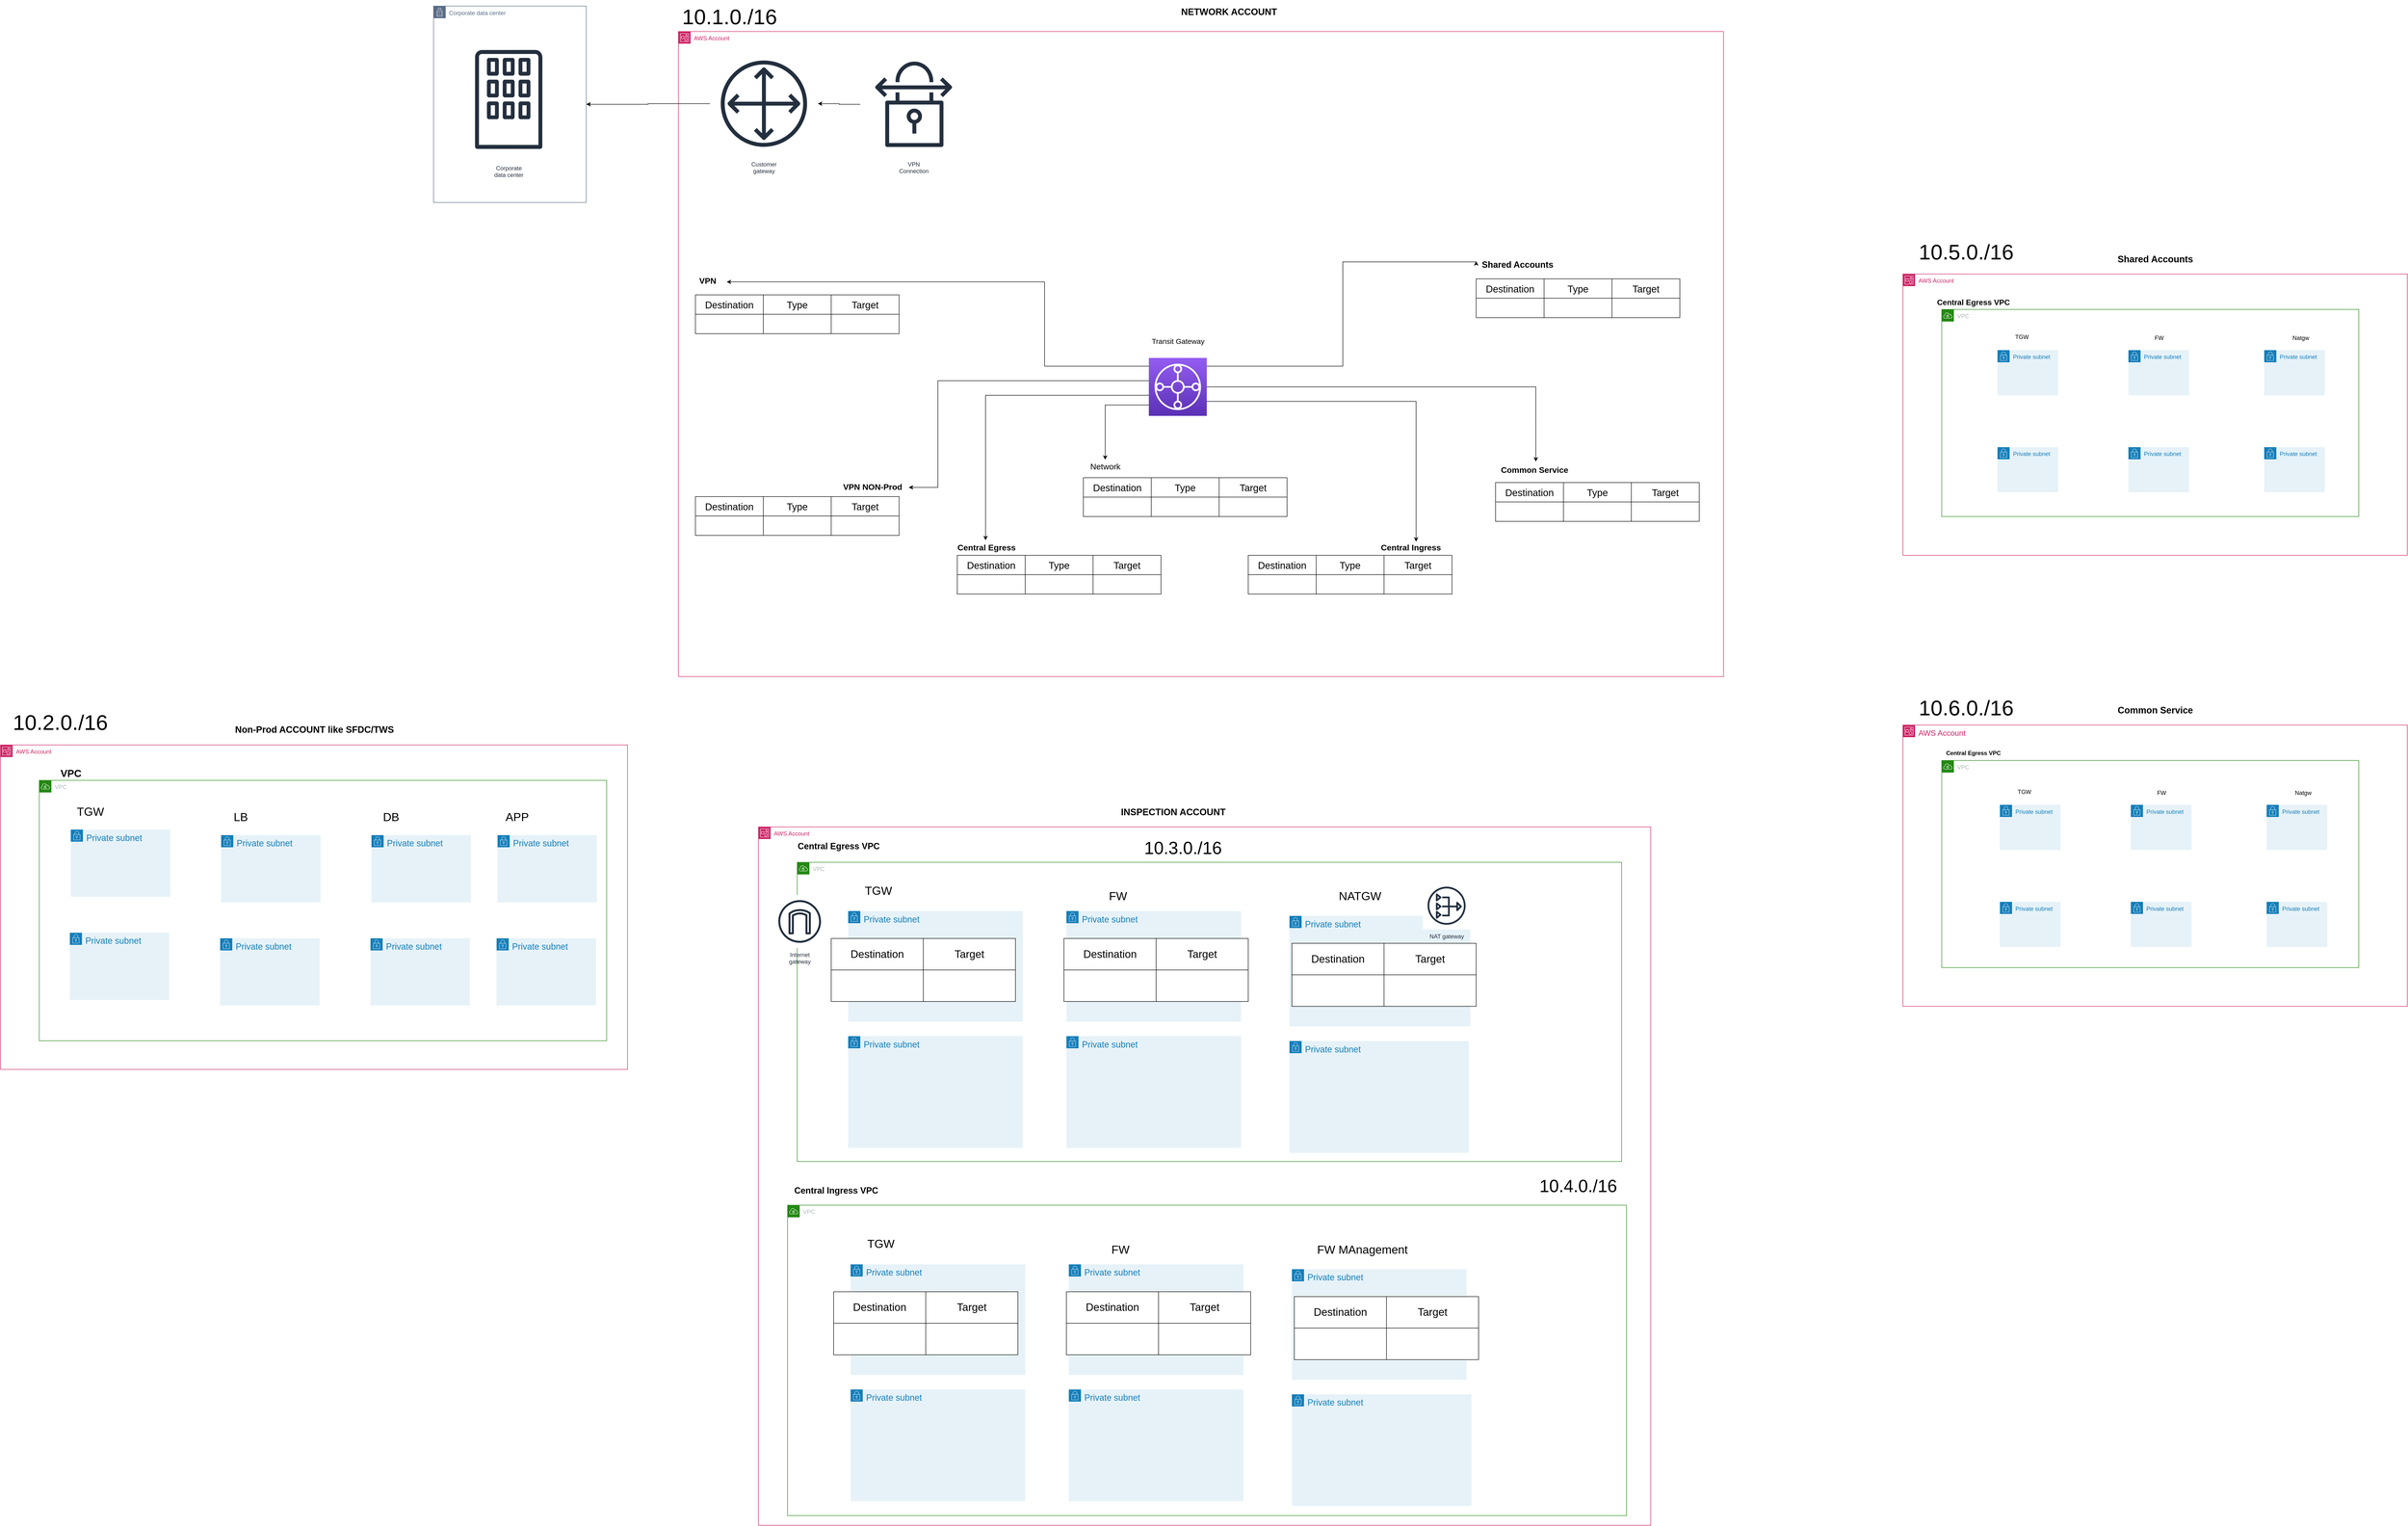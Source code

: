 <mxfile version="21.1.2" type="device">
  <diagram name="Page-1" id="AYPhJzQldsHgt331nSKh">
    <mxGraphModel dx="4819" dy="2583" grid="1" gridSize="10" guides="1" tooltips="1" connect="1" arrows="1" fold="1" page="1" pageScale="1" pageWidth="850" pageHeight="1100" math="0" shadow="0">
      <root>
        <mxCell id="0" />
        <mxCell id="1" parent="0" />
        <mxCell id="kWqV8s7BQ7N3uEAR5WDc-402" value="AWS Account" style="points=[[0,0],[0.25,0],[0.5,0],[0.75,0],[1,0],[1,0.25],[1,0.5],[1,0.75],[1,1],[0.75,1],[0.5,1],[0.25,1],[0,1],[0,0.75],[0,0.5],[0,0.25]];outlineConnect=0;gradientColor=none;html=1;whiteSpace=wrap;fontSize=12;fontStyle=0;container=1;pointerEvents=0;collapsible=0;recursiveResize=0;shape=mxgraph.aws4.group;grIcon=mxgraph.aws4.group_account;strokeColor=#CD2264;fillColor=none;verticalAlign=top;align=left;spacingLeft=30;fontColor=#CD2264;dashed=0;" parent="1" vertex="1">
          <mxGeometry x="-775" y="-450" width="2155" height="1330" as="geometry" />
        </mxCell>
        <mxCell id="kWqV8s7BQ7N3uEAR5WDc-838" style="edgeStyle=orthogonalEdgeStyle;rounded=0;orthogonalLoop=1;jettySize=auto;html=1;" parent="kWqV8s7BQ7N3uEAR5WDc-402" source="kWqV8s7BQ7N3uEAR5WDc-836" target="kWqV8s7BQ7N3uEAR5WDc-837" edge="1">
          <mxGeometry relative="1" as="geometry" />
        </mxCell>
        <mxCell id="kWqV8s7BQ7N3uEAR5WDc-836" value="VPN&#xa;Connection" style="sketch=0;outlineConnect=0;fontColor=#232F3E;gradientColor=none;strokeColor=#232F3E;fillColor=#ffffff;dashed=0;verticalLabelPosition=bottom;verticalAlign=top;align=center;html=1;fontSize=12;fontStyle=0;aspect=fixed;shape=mxgraph.aws4.resourceIcon;resIcon=mxgraph.aws4.vpn_connection;" parent="kWqV8s7BQ7N3uEAR5WDc-402" vertex="1">
          <mxGeometry x="375" y="40" width="220" height="220" as="geometry" />
        </mxCell>
        <mxCell id="kWqV8s7BQ7N3uEAR5WDc-837" value="Customer&#xa;gateway" style="sketch=0;outlineConnect=0;fontColor=#232F3E;gradientColor=none;strokeColor=#232F3E;fillColor=#ffffff;dashed=0;verticalLabelPosition=bottom;verticalAlign=top;align=center;html=1;fontSize=12;fontStyle=0;aspect=fixed;shape=mxgraph.aws4.resourceIcon;resIcon=mxgraph.aws4.customer_gateway;" parent="kWqV8s7BQ7N3uEAR5WDc-402" vertex="1">
          <mxGeometry x="65" y="37.5" width="222.5" height="222.5" as="geometry" />
        </mxCell>
        <mxCell id="JDcblKeP8Rod2Rn7jInz-202" value="" style="shape=table;startSize=0;container=1;collapsible=0;childLayout=tableLayout;" vertex="1" parent="kWqV8s7BQ7N3uEAR5WDc-402">
          <mxGeometry x="575" y="1080" width="420" height="80" as="geometry" />
        </mxCell>
        <mxCell id="JDcblKeP8Rod2Rn7jInz-203" value="" style="shape=tableRow;horizontal=0;startSize=0;swimlaneHead=0;swimlaneBody=0;strokeColor=inherit;top=0;left=0;bottom=0;right=0;collapsible=0;dropTarget=0;fillColor=none;points=[[0,0.5],[1,0.5]];portConstraint=eastwest;" vertex="1" parent="JDcblKeP8Rod2Rn7jInz-202">
          <mxGeometry width="420" height="40" as="geometry" />
        </mxCell>
        <mxCell id="JDcblKeP8Rod2Rn7jInz-204" value="&lt;font style=&quot;font-size: 20px;&quot;&gt;Destination&lt;/font&gt;" style="shape=partialRectangle;html=1;whiteSpace=wrap;connectable=0;strokeColor=inherit;overflow=hidden;fillColor=none;top=0;left=0;bottom=0;right=0;pointerEvents=1;" vertex="1" parent="JDcblKeP8Rod2Rn7jInz-203">
          <mxGeometry width="140" height="40" as="geometry">
            <mxRectangle width="140" height="40" as="alternateBounds" />
          </mxGeometry>
        </mxCell>
        <mxCell id="JDcblKeP8Rod2Rn7jInz-205" value="&lt;font style=&quot;font-size: 20px;&quot;&gt;Type&lt;/font&gt;" style="shape=partialRectangle;html=1;whiteSpace=wrap;connectable=0;strokeColor=inherit;overflow=hidden;fillColor=none;top=0;left=0;bottom=0;right=0;pointerEvents=1;" vertex="1" parent="JDcblKeP8Rod2Rn7jInz-203">
          <mxGeometry x="140" width="140" height="40" as="geometry">
            <mxRectangle width="140" height="40" as="alternateBounds" />
          </mxGeometry>
        </mxCell>
        <mxCell id="JDcblKeP8Rod2Rn7jInz-206" value="&lt;font style=&quot;font-size: 20px;&quot;&gt;Target&lt;/font&gt;" style="shape=partialRectangle;html=1;whiteSpace=wrap;connectable=0;strokeColor=inherit;overflow=hidden;fillColor=none;top=0;left=0;bottom=0;right=0;pointerEvents=1;" vertex="1" parent="JDcblKeP8Rod2Rn7jInz-203">
          <mxGeometry x="280" width="140" height="40" as="geometry">
            <mxRectangle width="140" height="40" as="alternateBounds" />
          </mxGeometry>
        </mxCell>
        <mxCell id="JDcblKeP8Rod2Rn7jInz-207" style="shape=tableRow;horizontal=0;startSize=0;swimlaneHead=0;swimlaneBody=0;strokeColor=inherit;top=0;left=0;bottom=0;right=0;collapsible=0;dropTarget=0;fillColor=none;points=[[0,0.5],[1,0.5]];portConstraint=eastwest;" vertex="1" parent="JDcblKeP8Rod2Rn7jInz-202">
          <mxGeometry y="40" width="420" height="40" as="geometry" />
        </mxCell>
        <mxCell id="JDcblKeP8Rod2Rn7jInz-208" style="shape=partialRectangle;html=1;whiteSpace=wrap;connectable=0;strokeColor=inherit;overflow=hidden;fillColor=none;top=0;left=0;bottom=0;right=0;pointerEvents=1;" vertex="1" parent="JDcblKeP8Rod2Rn7jInz-207">
          <mxGeometry width="140" height="40" as="geometry">
            <mxRectangle width="140" height="40" as="alternateBounds" />
          </mxGeometry>
        </mxCell>
        <mxCell id="JDcblKeP8Rod2Rn7jInz-209" style="shape=partialRectangle;html=1;whiteSpace=wrap;connectable=0;strokeColor=inherit;overflow=hidden;fillColor=none;top=0;left=0;bottom=0;right=0;pointerEvents=1;" vertex="1" parent="JDcblKeP8Rod2Rn7jInz-207">
          <mxGeometry x="140" width="140" height="40" as="geometry">
            <mxRectangle width="140" height="40" as="alternateBounds" />
          </mxGeometry>
        </mxCell>
        <mxCell id="JDcblKeP8Rod2Rn7jInz-210" style="shape=partialRectangle;html=1;whiteSpace=wrap;connectable=0;strokeColor=inherit;overflow=hidden;fillColor=none;top=0;left=0;bottom=0;right=0;pointerEvents=1;" vertex="1" parent="JDcblKeP8Rod2Rn7jInz-207">
          <mxGeometry x="280" width="140" height="40" as="geometry">
            <mxRectangle width="140" height="40" as="alternateBounds" />
          </mxGeometry>
        </mxCell>
        <mxCell id="JDcblKeP8Rod2Rn7jInz-229" value="" style="shape=table;startSize=0;container=1;collapsible=0;childLayout=tableLayout;" vertex="1" parent="kWqV8s7BQ7N3uEAR5WDc-402">
          <mxGeometry x="1685" y="930" width="420" height="80" as="geometry" />
        </mxCell>
        <mxCell id="JDcblKeP8Rod2Rn7jInz-230" value="" style="shape=tableRow;horizontal=0;startSize=0;swimlaneHead=0;swimlaneBody=0;strokeColor=inherit;top=0;left=0;bottom=0;right=0;collapsible=0;dropTarget=0;fillColor=none;points=[[0,0.5],[1,0.5]];portConstraint=eastwest;" vertex="1" parent="JDcblKeP8Rod2Rn7jInz-229">
          <mxGeometry width="420" height="40" as="geometry" />
        </mxCell>
        <mxCell id="JDcblKeP8Rod2Rn7jInz-231" value="&lt;font style=&quot;font-size: 20px;&quot;&gt;Destination&lt;/font&gt;" style="shape=partialRectangle;html=1;whiteSpace=wrap;connectable=0;strokeColor=inherit;overflow=hidden;fillColor=none;top=0;left=0;bottom=0;right=0;pointerEvents=1;" vertex="1" parent="JDcblKeP8Rod2Rn7jInz-230">
          <mxGeometry width="140" height="40" as="geometry">
            <mxRectangle width="140" height="40" as="alternateBounds" />
          </mxGeometry>
        </mxCell>
        <mxCell id="JDcblKeP8Rod2Rn7jInz-232" value="&lt;font style=&quot;font-size: 20px;&quot;&gt;Type&lt;/font&gt;" style="shape=partialRectangle;html=1;whiteSpace=wrap;connectable=0;strokeColor=inherit;overflow=hidden;fillColor=none;top=0;left=0;bottom=0;right=0;pointerEvents=1;" vertex="1" parent="JDcblKeP8Rod2Rn7jInz-230">
          <mxGeometry x="140" width="140" height="40" as="geometry">
            <mxRectangle width="140" height="40" as="alternateBounds" />
          </mxGeometry>
        </mxCell>
        <mxCell id="JDcblKeP8Rod2Rn7jInz-233" value="&lt;font style=&quot;font-size: 20px;&quot;&gt;Target&lt;/font&gt;" style="shape=partialRectangle;html=1;whiteSpace=wrap;connectable=0;strokeColor=inherit;overflow=hidden;fillColor=none;top=0;left=0;bottom=0;right=0;pointerEvents=1;" vertex="1" parent="JDcblKeP8Rod2Rn7jInz-230">
          <mxGeometry x="280" width="140" height="40" as="geometry">
            <mxRectangle width="140" height="40" as="alternateBounds" />
          </mxGeometry>
        </mxCell>
        <mxCell id="JDcblKeP8Rod2Rn7jInz-234" style="shape=tableRow;horizontal=0;startSize=0;swimlaneHead=0;swimlaneBody=0;strokeColor=inherit;top=0;left=0;bottom=0;right=0;collapsible=0;dropTarget=0;fillColor=none;points=[[0,0.5],[1,0.5]];portConstraint=eastwest;" vertex="1" parent="JDcblKeP8Rod2Rn7jInz-229">
          <mxGeometry y="40" width="420" height="40" as="geometry" />
        </mxCell>
        <mxCell id="JDcblKeP8Rod2Rn7jInz-235" style="shape=partialRectangle;html=1;whiteSpace=wrap;connectable=0;strokeColor=inherit;overflow=hidden;fillColor=none;top=0;left=0;bottom=0;right=0;pointerEvents=1;" vertex="1" parent="JDcblKeP8Rod2Rn7jInz-234">
          <mxGeometry width="140" height="40" as="geometry">
            <mxRectangle width="140" height="40" as="alternateBounds" />
          </mxGeometry>
        </mxCell>
        <mxCell id="JDcblKeP8Rod2Rn7jInz-236" style="shape=partialRectangle;html=1;whiteSpace=wrap;connectable=0;strokeColor=inherit;overflow=hidden;fillColor=none;top=0;left=0;bottom=0;right=0;pointerEvents=1;" vertex="1" parent="JDcblKeP8Rod2Rn7jInz-234">
          <mxGeometry x="140" width="140" height="40" as="geometry">
            <mxRectangle width="140" height="40" as="alternateBounds" />
          </mxGeometry>
        </mxCell>
        <mxCell id="JDcblKeP8Rod2Rn7jInz-237" style="shape=partialRectangle;html=1;whiteSpace=wrap;connectable=0;strokeColor=inherit;overflow=hidden;fillColor=none;top=0;left=0;bottom=0;right=0;pointerEvents=1;" vertex="1" parent="JDcblKeP8Rod2Rn7jInz-234">
          <mxGeometry x="280" width="140" height="40" as="geometry">
            <mxRectangle width="140" height="40" as="alternateBounds" />
          </mxGeometry>
        </mxCell>
        <mxCell id="JDcblKeP8Rod2Rn7jInz-238" value="" style="shape=table;startSize=0;container=1;collapsible=0;childLayout=tableLayout;" vertex="1" parent="kWqV8s7BQ7N3uEAR5WDc-402">
          <mxGeometry x="1645" y="510" width="420" height="80" as="geometry" />
        </mxCell>
        <mxCell id="JDcblKeP8Rod2Rn7jInz-239" value="" style="shape=tableRow;horizontal=0;startSize=0;swimlaneHead=0;swimlaneBody=0;strokeColor=inherit;top=0;left=0;bottom=0;right=0;collapsible=0;dropTarget=0;fillColor=none;points=[[0,0.5],[1,0.5]];portConstraint=eastwest;" vertex="1" parent="JDcblKeP8Rod2Rn7jInz-238">
          <mxGeometry width="420" height="40" as="geometry" />
        </mxCell>
        <mxCell id="JDcblKeP8Rod2Rn7jInz-240" value="&lt;font style=&quot;font-size: 20px;&quot;&gt;Destination&lt;/font&gt;" style="shape=partialRectangle;html=1;whiteSpace=wrap;connectable=0;strokeColor=inherit;overflow=hidden;fillColor=none;top=0;left=0;bottom=0;right=0;pointerEvents=1;" vertex="1" parent="JDcblKeP8Rod2Rn7jInz-239">
          <mxGeometry width="140" height="40" as="geometry">
            <mxRectangle width="140" height="40" as="alternateBounds" />
          </mxGeometry>
        </mxCell>
        <mxCell id="JDcblKeP8Rod2Rn7jInz-241" value="&lt;font style=&quot;font-size: 20px;&quot;&gt;Type&lt;/font&gt;" style="shape=partialRectangle;html=1;whiteSpace=wrap;connectable=0;strokeColor=inherit;overflow=hidden;fillColor=none;top=0;left=0;bottom=0;right=0;pointerEvents=1;" vertex="1" parent="JDcblKeP8Rod2Rn7jInz-239">
          <mxGeometry x="140" width="140" height="40" as="geometry">
            <mxRectangle width="140" height="40" as="alternateBounds" />
          </mxGeometry>
        </mxCell>
        <mxCell id="JDcblKeP8Rod2Rn7jInz-242" value="&lt;font style=&quot;font-size: 20px;&quot;&gt;Target&lt;/font&gt;" style="shape=partialRectangle;html=1;whiteSpace=wrap;connectable=0;strokeColor=inherit;overflow=hidden;fillColor=none;top=0;left=0;bottom=0;right=0;pointerEvents=1;" vertex="1" parent="JDcblKeP8Rod2Rn7jInz-239">
          <mxGeometry x="280" width="140" height="40" as="geometry">
            <mxRectangle width="140" height="40" as="alternateBounds" />
          </mxGeometry>
        </mxCell>
        <mxCell id="JDcblKeP8Rod2Rn7jInz-243" style="shape=tableRow;horizontal=0;startSize=0;swimlaneHead=0;swimlaneBody=0;strokeColor=inherit;top=0;left=0;bottom=0;right=0;collapsible=0;dropTarget=0;fillColor=none;points=[[0,0.5],[1,0.5]];portConstraint=eastwest;" vertex="1" parent="JDcblKeP8Rod2Rn7jInz-238">
          <mxGeometry y="40" width="420" height="40" as="geometry" />
        </mxCell>
        <mxCell id="JDcblKeP8Rod2Rn7jInz-244" style="shape=partialRectangle;html=1;whiteSpace=wrap;connectable=0;strokeColor=inherit;overflow=hidden;fillColor=none;top=0;left=0;bottom=0;right=0;pointerEvents=1;" vertex="1" parent="JDcblKeP8Rod2Rn7jInz-243">
          <mxGeometry width="140" height="40" as="geometry">
            <mxRectangle width="140" height="40" as="alternateBounds" />
          </mxGeometry>
        </mxCell>
        <mxCell id="JDcblKeP8Rod2Rn7jInz-245" style="shape=partialRectangle;html=1;whiteSpace=wrap;connectable=0;strokeColor=inherit;overflow=hidden;fillColor=none;top=0;left=0;bottom=0;right=0;pointerEvents=1;" vertex="1" parent="JDcblKeP8Rod2Rn7jInz-243">
          <mxGeometry x="140" width="140" height="40" as="geometry">
            <mxRectangle width="140" height="40" as="alternateBounds" />
          </mxGeometry>
        </mxCell>
        <mxCell id="JDcblKeP8Rod2Rn7jInz-246" style="shape=partialRectangle;html=1;whiteSpace=wrap;connectable=0;strokeColor=inherit;overflow=hidden;fillColor=none;top=0;left=0;bottom=0;right=0;pointerEvents=1;" vertex="1" parent="JDcblKeP8Rod2Rn7jInz-243">
          <mxGeometry x="280" width="140" height="40" as="geometry">
            <mxRectangle width="140" height="40" as="alternateBounds" />
          </mxGeometry>
        </mxCell>
        <mxCell id="kWqV8s7BQ7N3uEAR5WDc-803" value="Common Service" style="text;html=1;align=center;verticalAlign=middle;resizable=0;points=[];autosize=1;strokeColor=none;fillColor=none;fontStyle=1;fontSize=17;" parent="kWqV8s7BQ7N3uEAR5WDc-402" vertex="1">
          <mxGeometry x="1685" y="890" width="160" height="30" as="geometry" />
        </mxCell>
        <mxCell id="kWqV8s7BQ7N3uEAR5WDc-403" value="NETWORK ACCOUNT" style="text;html=1;align=center;verticalAlign=middle;resizable=0;points=[];autosize=1;strokeColor=none;fillColor=none;fontSize=19;fontStyle=1" parent="1" vertex="1">
          <mxGeometry x="250" y="-510" width="220" height="40" as="geometry" />
        </mxCell>
        <mxCell id="kWqV8s7BQ7N3uEAR5WDc-405" value="AWS Account" style="points=[[0,0],[0.25,0],[0.5,0],[0.75,0],[1,0],[1,0.25],[1,0.5],[1,0.75],[1,1],[0.75,1],[0.5,1],[0.25,1],[0,1],[0,0.75],[0,0.5],[0,0.25]];outlineConnect=0;gradientColor=none;html=1;whiteSpace=wrap;fontSize=12;fontStyle=0;container=1;pointerEvents=0;collapsible=0;recursiveResize=0;shape=mxgraph.aws4.group;grIcon=mxgraph.aws4.group_account;strokeColor=#CD2264;fillColor=none;verticalAlign=top;align=left;spacingLeft=30;fontColor=#CD2264;dashed=0;" parent="1" vertex="1">
          <mxGeometry x="-610" y="1190" width="1840" height="1440" as="geometry" />
        </mxCell>
        <mxCell id="kWqV8s7BQ7N3uEAR5WDc-484" value="VPC" style="points=[[0,0],[0.25,0],[0.5,0],[0.75,0],[1,0],[1,0.25],[1,0.5],[1,0.75],[1,1],[0.75,1],[0.5,1],[0.25,1],[0,1],[0,0.75],[0,0.5],[0,0.25]];outlineConnect=0;gradientColor=none;html=1;whiteSpace=wrap;fontSize=12;fontStyle=0;container=1;pointerEvents=0;collapsible=0;recursiveResize=0;shape=mxgraph.aws4.group;grIcon=mxgraph.aws4.group_vpc;strokeColor=#248814;fillColor=none;verticalAlign=top;align=left;spacingLeft=30;fontColor=#AAB7B8;dashed=0;" parent="kWqV8s7BQ7N3uEAR5WDc-405" vertex="1">
          <mxGeometry x="80" y="73" width="1700" height="617" as="geometry" />
        </mxCell>
        <mxCell id="JDcblKeP8Rod2Rn7jInz-89" value="Private subnet" style="points=[[0,0],[0.25,0],[0.5,0],[0.75,0],[1,0],[1,0.25],[1,0.5],[1,0.75],[1,1],[0.75,1],[0.5,1],[0.25,1],[0,1],[0,0.75],[0,0.5],[0,0.25]];outlineConnect=0;gradientColor=none;html=1;whiteSpace=wrap;fontSize=18;fontStyle=0;container=1;pointerEvents=0;collapsible=0;recursiveResize=0;shape=mxgraph.aws4.group;grIcon=mxgraph.aws4.group_security_group;grStroke=0;strokeColor=#147EBA;fillColor=#E6F2F8;verticalAlign=top;align=left;spacingLeft=30;fontColor=#147EBA;dashed=0;" vertex="1" parent="kWqV8s7BQ7N3uEAR5WDc-484">
          <mxGeometry x="105" y="358.5" width="360" height="230.25" as="geometry" />
        </mxCell>
        <mxCell id="JDcblKeP8Rod2Rn7jInz-90" value="TGW" style="text;html=1;align=center;verticalAlign=middle;resizable=0;points=[];autosize=1;strokeColor=none;fillColor=none;fontSize=24;" vertex="1" parent="kWqV8s7BQ7N3uEAR5WDc-484">
          <mxGeometry x="127" y="38.5" width="80" height="40" as="geometry" />
        </mxCell>
        <mxCell id="JDcblKeP8Rod2Rn7jInz-91" value="FW" style="text;html=1;align=center;verticalAlign=middle;resizable=0;points=[];autosize=1;strokeColor=none;fillColor=none;fontSize=24;" vertex="1" parent="kWqV8s7BQ7N3uEAR5WDc-484">
          <mxGeometry x="631" y="50" width="60" height="40" as="geometry" />
        </mxCell>
        <mxCell id="JDcblKeP8Rod2Rn7jInz-92" value="NATGW" style="text;html=1;align=center;verticalAlign=middle;resizable=0;points=[];autosize=1;strokeColor=none;fillColor=none;fontSize=24;" vertex="1" parent="kWqV8s7BQ7N3uEAR5WDc-484">
          <mxGeometry x="1105" y="50" width="110" height="40" as="geometry" />
        </mxCell>
        <mxCell id="JDcblKeP8Rod2Rn7jInz-93" value="Private subnet" style="points=[[0,0],[0.25,0],[0.5,0],[0.75,0],[1,0],[1,0.25],[1,0.5],[1,0.75],[1,1],[0.75,1],[0.5,1],[0.25,1],[0,1],[0,0.75],[0,0.5],[0,0.25]];outlineConnect=0;gradientColor=none;html=1;whiteSpace=wrap;fontSize=18;fontStyle=0;container=1;pointerEvents=0;collapsible=0;recursiveResize=0;shape=mxgraph.aws4.group;grIcon=mxgraph.aws4.group_security_group;grStroke=0;strokeColor=#147EBA;fillColor=#E6F2F8;verticalAlign=top;align=left;spacingLeft=30;fontColor=#147EBA;dashed=0;" vertex="1" parent="kWqV8s7BQ7N3uEAR5WDc-484">
          <mxGeometry x="105" y="100.5" width="360" height="228" as="geometry" />
        </mxCell>
        <mxCell id="JDcblKeP8Rod2Rn7jInz-94" value="Private subnet" style="points=[[0,0],[0.25,0],[0.5,0],[0.75,0],[1,0],[1,0.25],[1,0.5],[1,0.75],[1,1],[0.75,1],[0.5,1],[0.25,1],[0,1],[0,0.75],[0,0.5],[0,0.25]];outlineConnect=0;gradientColor=none;html=1;whiteSpace=wrap;fontSize=18;fontStyle=0;container=1;pointerEvents=0;collapsible=0;recursiveResize=0;shape=mxgraph.aws4.group;grIcon=mxgraph.aws4.group_security_group;grStroke=0;strokeColor=#147EBA;fillColor=#E6F2F8;verticalAlign=top;align=left;spacingLeft=30;fontColor=#147EBA;dashed=0;" vertex="1" parent="kWqV8s7BQ7N3uEAR5WDc-484">
          <mxGeometry x="555" y="358.5" width="360" height="230.25" as="geometry" />
        </mxCell>
        <mxCell id="JDcblKeP8Rod2Rn7jInz-95" value="Private subnet" style="points=[[0,0],[0.25,0],[0.5,0],[0.75,0],[1,0],[1,0.25],[1,0.5],[1,0.75],[1,1],[0.75,1],[0.5,1],[0.25,1],[0,1],[0,0.75],[0,0.5],[0,0.25]];outlineConnect=0;gradientColor=none;html=1;whiteSpace=wrap;fontSize=18;fontStyle=0;container=1;pointerEvents=0;collapsible=0;recursiveResize=0;shape=mxgraph.aws4.group;grIcon=mxgraph.aws4.group_security_group;grStroke=0;strokeColor=#147EBA;fillColor=#E6F2F8;verticalAlign=top;align=left;spacingLeft=30;fontColor=#147EBA;dashed=0;" vertex="1" parent="kWqV8s7BQ7N3uEAR5WDc-484">
          <mxGeometry x="555" y="100.5" width="360" height="228" as="geometry" />
        </mxCell>
        <mxCell id="JDcblKeP8Rod2Rn7jInz-96" value="Private subnet" style="points=[[0,0],[0.25,0],[0.5,0],[0.75,0],[1,0],[1,0.25],[1,0.5],[1,0.75],[1,1],[0.75,1],[0.5,1],[0.25,1],[0,1],[0,0.75],[0,0.5],[0,0.25]];outlineConnect=0;gradientColor=none;html=1;whiteSpace=wrap;fontSize=18;fontStyle=0;container=1;pointerEvents=0;collapsible=0;recursiveResize=0;shape=mxgraph.aws4.group;grIcon=mxgraph.aws4.group_security_group;grStroke=0;strokeColor=#147EBA;fillColor=#E6F2F8;verticalAlign=top;align=left;spacingLeft=30;fontColor=#147EBA;dashed=0;" vertex="1" parent="kWqV8s7BQ7N3uEAR5WDc-484">
          <mxGeometry x="1015" y="368.5" width="370" height="230.25" as="geometry" />
        </mxCell>
        <mxCell id="JDcblKeP8Rod2Rn7jInz-97" value="Private subnet" style="points=[[0,0],[0.25,0],[0.5,0],[0.75,0],[1,0],[1,0.25],[1,0.5],[1,0.75],[1,1],[0.75,1],[0.5,1],[0.25,1],[0,1],[0,0.75],[0,0.5],[0,0.25]];outlineConnect=0;gradientColor=none;html=1;whiteSpace=wrap;fontSize=18;fontStyle=0;container=1;pointerEvents=0;collapsible=0;recursiveResize=0;shape=mxgraph.aws4.group;grIcon=mxgraph.aws4.group_security_group;grStroke=0;strokeColor=#147EBA;fillColor=#E6F2F8;verticalAlign=top;align=left;spacingLeft=30;fontColor=#147EBA;dashed=0;" vertex="1" parent="kWqV8s7BQ7N3uEAR5WDc-484">
          <mxGeometry x="1015" y="110.5" width="373" height="228" as="geometry" />
        </mxCell>
        <mxCell id="kWqV8s7BQ7N3uEAR5WDc-601" value="NAT gateway" style="sketch=0;outlineConnect=0;fontColor=#232F3E;gradientColor=none;strokeColor=#232F3E;fillColor=#ffffff;dashed=0;verticalLabelPosition=bottom;verticalAlign=top;align=center;html=1;fontSize=12;fontStyle=0;aspect=fixed;shape=mxgraph.aws4.resourceIcon;resIcon=mxgraph.aws4.nat_gateway;" parent="JDcblKeP8Rod2Rn7jInz-97" vertex="1">
          <mxGeometry x="275" y="-70" width="98" height="98" as="geometry" />
        </mxCell>
        <mxCell id="kWqV8s7BQ7N3uEAR5WDc-486" value="Central Egress VPC" style="text;html=1;align=center;verticalAlign=middle;resizable=0;points=[];autosize=1;strokeColor=none;fillColor=none;fontStyle=1;fontSize=18;" parent="kWqV8s7BQ7N3uEAR5WDc-484" vertex="1">
          <mxGeometry x="-10" y="-53" width="190" height="40" as="geometry" />
        </mxCell>
        <mxCell id="kWqV8s7BQ7N3uEAR5WDc-485" value="VPC" style="points=[[0,0],[0.25,0],[0.5,0],[0.75,0],[1,0],[1,0.25],[1,0.5],[1,0.75],[1,1],[0.75,1],[0.5,1],[0.25,1],[0,1],[0,0.75],[0,0.5],[0,0.25]];outlineConnect=0;gradientColor=none;html=1;whiteSpace=wrap;fontSize=12;fontStyle=0;container=1;pointerEvents=0;collapsible=0;recursiveResize=0;shape=mxgraph.aws4.group;grIcon=mxgraph.aws4.group_vpc;strokeColor=#248814;fillColor=none;verticalAlign=top;align=left;spacingLeft=30;fontColor=#AAB7B8;dashed=0;" parent="kWqV8s7BQ7N3uEAR5WDc-405" vertex="1">
          <mxGeometry x="60" y="780" width="1730" height="640" as="geometry" />
        </mxCell>
        <mxCell id="JDcblKeP8Rod2Rn7jInz-142" value="Private subnet" style="points=[[0,0],[0.25,0],[0.5,0],[0.75,0],[1,0],[1,0.25],[1,0.5],[1,0.75],[1,1],[0.75,1],[0.5,1],[0.25,1],[0,1],[0,0.75],[0,0.5],[0,0.25]];outlineConnect=0;gradientColor=none;html=1;whiteSpace=wrap;fontSize=18;fontStyle=0;container=1;pointerEvents=0;collapsible=0;recursiveResize=0;shape=mxgraph.aws4.group;grIcon=mxgraph.aws4.group_security_group;grStroke=0;strokeColor=#147EBA;fillColor=#E6F2F8;verticalAlign=top;align=left;spacingLeft=30;fontColor=#147EBA;dashed=0;" vertex="1" parent="kWqV8s7BQ7N3uEAR5WDc-485">
          <mxGeometry x="130" y="380" width="360" height="230.25" as="geometry" />
        </mxCell>
        <mxCell id="JDcblKeP8Rod2Rn7jInz-143" value="TGW" style="text;html=1;align=center;verticalAlign=middle;resizable=0;points=[];autosize=1;strokeColor=none;fillColor=none;fontSize=24;" vertex="1" parent="kWqV8s7BQ7N3uEAR5WDc-485">
          <mxGeometry x="152" y="60" width="80" height="40" as="geometry" />
        </mxCell>
        <mxCell id="JDcblKeP8Rod2Rn7jInz-144" value="FW" style="text;html=1;align=center;verticalAlign=middle;resizable=0;points=[];autosize=1;strokeColor=none;fillColor=none;fontSize=24;" vertex="1" parent="kWqV8s7BQ7N3uEAR5WDc-485">
          <mxGeometry x="656" y="71.5" width="60" height="40" as="geometry" />
        </mxCell>
        <mxCell id="JDcblKeP8Rod2Rn7jInz-145" value="FW MAnagement" style="text;html=1;align=center;verticalAlign=middle;resizable=0;points=[];autosize=1;strokeColor=none;fillColor=none;fontSize=24;" vertex="1" parent="kWqV8s7BQ7N3uEAR5WDc-485">
          <mxGeometry x="1080" y="71.5" width="210" height="40" as="geometry" />
        </mxCell>
        <mxCell id="JDcblKeP8Rod2Rn7jInz-146" value="Private subnet" style="points=[[0,0],[0.25,0],[0.5,0],[0.75,0],[1,0],[1,0.25],[1,0.5],[1,0.75],[1,1],[0.75,1],[0.5,1],[0.25,1],[0,1],[0,0.75],[0,0.5],[0,0.25]];outlineConnect=0;gradientColor=none;html=1;whiteSpace=wrap;fontSize=18;fontStyle=0;container=1;pointerEvents=0;collapsible=0;recursiveResize=0;shape=mxgraph.aws4.group;grIcon=mxgraph.aws4.group_security_group;grStroke=0;strokeColor=#147EBA;fillColor=#E6F2F8;verticalAlign=top;align=left;spacingLeft=30;fontColor=#147EBA;dashed=0;" vertex="1" parent="kWqV8s7BQ7N3uEAR5WDc-485">
          <mxGeometry x="130" y="122" width="360" height="228" as="geometry" />
        </mxCell>
        <mxCell id="JDcblKeP8Rod2Rn7jInz-147" value="Private subnet" style="points=[[0,0],[0.25,0],[0.5,0],[0.75,0],[1,0],[1,0.25],[1,0.5],[1,0.75],[1,1],[0.75,1],[0.5,1],[0.25,1],[0,1],[0,0.75],[0,0.5],[0,0.25]];outlineConnect=0;gradientColor=none;html=1;whiteSpace=wrap;fontSize=18;fontStyle=0;container=1;pointerEvents=0;collapsible=0;recursiveResize=0;shape=mxgraph.aws4.group;grIcon=mxgraph.aws4.group_security_group;grStroke=0;strokeColor=#147EBA;fillColor=#E6F2F8;verticalAlign=top;align=left;spacingLeft=30;fontColor=#147EBA;dashed=0;" vertex="1" parent="kWqV8s7BQ7N3uEAR5WDc-485">
          <mxGeometry x="580" y="380" width="360" height="230.25" as="geometry" />
        </mxCell>
        <mxCell id="JDcblKeP8Rod2Rn7jInz-148" value="Private subnet" style="points=[[0,0],[0.25,0],[0.5,0],[0.75,0],[1,0],[1,0.25],[1,0.5],[1,0.75],[1,1],[0.75,1],[0.5,1],[0.25,1],[0,1],[0,0.75],[0,0.5],[0,0.25]];outlineConnect=0;gradientColor=none;html=1;whiteSpace=wrap;fontSize=18;fontStyle=0;container=1;pointerEvents=0;collapsible=0;recursiveResize=0;shape=mxgraph.aws4.group;grIcon=mxgraph.aws4.group_security_group;grStroke=0;strokeColor=#147EBA;fillColor=#E6F2F8;verticalAlign=top;align=left;spacingLeft=30;fontColor=#147EBA;dashed=0;" vertex="1" parent="kWqV8s7BQ7N3uEAR5WDc-485">
          <mxGeometry x="580" y="122" width="360" height="228" as="geometry" />
        </mxCell>
        <mxCell id="JDcblKeP8Rod2Rn7jInz-149" value="Private subnet" style="points=[[0,0],[0.25,0],[0.5,0],[0.75,0],[1,0],[1,0.25],[1,0.5],[1,0.75],[1,1],[0.75,1],[0.5,1],[0.25,1],[0,1],[0,0.75],[0,0.5],[0,0.25]];outlineConnect=0;gradientColor=none;html=1;whiteSpace=wrap;fontSize=18;fontStyle=0;container=1;pointerEvents=0;collapsible=0;recursiveResize=0;shape=mxgraph.aws4.group;grIcon=mxgraph.aws4.group_security_group;grStroke=0;strokeColor=#147EBA;fillColor=#E6F2F8;verticalAlign=top;align=left;spacingLeft=30;fontColor=#147EBA;dashed=0;" vertex="1" parent="kWqV8s7BQ7N3uEAR5WDc-485">
          <mxGeometry x="1040" y="390" width="370" height="230.25" as="geometry" />
        </mxCell>
        <mxCell id="JDcblKeP8Rod2Rn7jInz-157" value="Private subnet" style="points=[[0,0],[0.25,0],[0.5,0],[0.75,0],[1,0],[1,0.25],[1,0.5],[1,0.75],[1,1],[0.75,1],[0.5,1],[0.25,1],[0,1],[0,0.75],[0,0.5],[0,0.25]];outlineConnect=0;gradientColor=none;html=1;whiteSpace=wrap;fontSize=18;fontStyle=0;container=1;pointerEvents=0;collapsible=0;recursiveResize=0;shape=mxgraph.aws4.group;grIcon=mxgraph.aws4.group_security_group;grStroke=0;strokeColor=#147EBA;fillColor=#E6F2F8;verticalAlign=top;align=left;spacingLeft=30;fontColor=#147EBA;dashed=0;" vertex="1" parent="kWqV8s7BQ7N3uEAR5WDc-485">
          <mxGeometry x="1040" y="132" width="360" height="228" as="geometry" />
        </mxCell>
        <mxCell id="JDcblKeP8Rod2Rn7jInz-158" value="" style="shape=table;startSize=0;container=1;collapsible=0;childLayout=tableLayout;" vertex="1" parent="kWqV8s7BQ7N3uEAR5WDc-485">
          <mxGeometry x="95" y="178.5" width="380" height="130" as="geometry" />
        </mxCell>
        <mxCell id="JDcblKeP8Rod2Rn7jInz-159" value="" style="shape=tableRow;horizontal=0;startSize=0;swimlaneHead=0;swimlaneBody=0;strokeColor=inherit;top=0;left=0;bottom=0;right=0;collapsible=0;dropTarget=0;fillColor=none;points=[[0,0.5],[1,0.5]];portConstraint=eastwest;" vertex="1" parent="JDcblKeP8Rod2Rn7jInz-158">
          <mxGeometry width="380" height="65" as="geometry" />
        </mxCell>
        <mxCell id="JDcblKeP8Rod2Rn7jInz-160" value="&lt;font style=&quot;font-size: 22px;&quot;&gt;Destination&lt;/font&gt;" style="shape=partialRectangle;html=1;whiteSpace=wrap;connectable=0;strokeColor=inherit;overflow=hidden;fillColor=none;top=0;left=0;bottom=0;right=0;pointerEvents=1;" vertex="1" parent="JDcblKeP8Rod2Rn7jInz-159">
          <mxGeometry width="190" height="65" as="geometry">
            <mxRectangle width="190" height="65" as="alternateBounds" />
          </mxGeometry>
        </mxCell>
        <mxCell id="JDcblKeP8Rod2Rn7jInz-161" value="&lt;font style=&quot;font-size: 22px;&quot;&gt;Target&lt;/font&gt;" style="shape=partialRectangle;html=1;whiteSpace=wrap;connectable=0;strokeColor=inherit;overflow=hidden;fillColor=none;top=0;left=0;bottom=0;right=0;pointerEvents=1;" vertex="1" parent="JDcblKeP8Rod2Rn7jInz-159">
          <mxGeometry x="190" width="190" height="65" as="geometry">
            <mxRectangle width="190" height="65" as="alternateBounds" />
          </mxGeometry>
        </mxCell>
        <mxCell id="JDcblKeP8Rod2Rn7jInz-162" style="shape=tableRow;horizontal=0;startSize=0;swimlaneHead=0;swimlaneBody=0;strokeColor=inherit;top=0;left=0;bottom=0;right=0;collapsible=0;dropTarget=0;fillColor=none;points=[[0,0.5],[1,0.5]];portConstraint=eastwest;" vertex="1" parent="JDcblKeP8Rod2Rn7jInz-158">
          <mxGeometry y="65" width="380" height="65" as="geometry" />
        </mxCell>
        <mxCell id="JDcblKeP8Rod2Rn7jInz-163" style="shape=partialRectangle;html=1;whiteSpace=wrap;connectable=0;strokeColor=inherit;overflow=hidden;fillColor=none;top=0;left=0;bottom=0;right=0;pointerEvents=1;" vertex="1" parent="JDcblKeP8Rod2Rn7jInz-162">
          <mxGeometry width="190" height="65" as="geometry">
            <mxRectangle width="190" height="65" as="alternateBounds" />
          </mxGeometry>
        </mxCell>
        <mxCell id="JDcblKeP8Rod2Rn7jInz-164" style="shape=partialRectangle;html=1;whiteSpace=wrap;connectable=0;strokeColor=inherit;overflow=hidden;fillColor=none;top=0;left=0;bottom=0;right=0;pointerEvents=1;" vertex="1" parent="JDcblKeP8Rod2Rn7jInz-162">
          <mxGeometry x="190" width="190" height="65" as="geometry">
            <mxRectangle width="190" height="65" as="alternateBounds" />
          </mxGeometry>
        </mxCell>
        <mxCell id="JDcblKeP8Rod2Rn7jInz-165" value="" style="shape=table;startSize=0;container=1;collapsible=0;childLayout=tableLayout;" vertex="1" parent="kWqV8s7BQ7N3uEAR5WDc-485">
          <mxGeometry x="575" y="178.5" width="380" height="130" as="geometry" />
        </mxCell>
        <mxCell id="JDcblKeP8Rod2Rn7jInz-166" value="" style="shape=tableRow;horizontal=0;startSize=0;swimlaneHead=0;swimlaneBody=0;strokeColor=inherit;top=0;left=0;bottom=0;right=0;collapsible=0;dropTarget=0;fillColor=none;points=[[0,0.5],[1,0.5]];portConstraint=eastwest;" vertex="1" parent="JDcblKeP8Rod2Rn7jInz-165">
          <mxGeometry width="380" height="65" as="geometry" />
        </mxCell>
        <mxCell id="JDcblKeP8Rod2Rn7jInz-167" value="&lt;font style=&quot;font-size: 22px;&quot;&gt;Destination&lt;/font&gt;" style="shape=partialRectangle;html=1;whiteSpace=wrap;connectable=0;strokeColor=inherit;overflow=hidden;fillColor=none;top=0;left=0;bottom=0;right=0;pointerEvents=1;" vertex="1" parent="JDcblKeP8Rod2Rn7jInz-166">
          <mxGeometry width="190" height="65" as="geometry">
            <mxRectangle width="190" height="65" as="alternateBounds" />
          </mxGeometry>
        </mxCell>
        <mxCell id="JDcblKeP8Rod2Rn7jInz-168" value="&lt;font style=&quot;font-size: 22px;&quot;&gt;Target&lt;/font&gt;" style="shape=partialRectangle;html=1;whiteSpace=wrap;connectable=0;strokeColor=inherit;overflow=hidden;fillColor=none;top=0;left=0;bottom=0;right=0;pointerEvents=1;" vertex="1" parent="JDcblKeP8Rod2Rn7jInz-166">
          <mxGeometry x="190" width="190" height="65" as="geometry">
            <mxRectangle width="190" height="65" as="alternateBounds" />
          </mxGeometry>
        </mxCell>
        <mxCell id="JDcblKeP8Rod2Rn7jInz-169" style="shape=tableRow;horizontal=0;startSize=0;swimlaneHead=0;swimlaneBody=0;strokeColor=inherit;top=0;left=0;bottom=0;right=0;collapsible=0;dropTarget=0;fillColor=none;points=[[0,0.5],[1,0.5]];portConstraint=eastwest;" vertex="1" parent="JDcblKeP8Rod2Rn7jInz-165">
          <mxGeometry y="65" width="380" height="65" as="geometry" />
        </mxCell>
        <mxCell id="JDcblKeP8Rod2Rn7jInz-170" style="shape=partialRectangle;html=1;whiteSpace=wrap;connectable=0;strokeColor=inherit;overflow=hidden;fillColor=none;top=0;left=0;bottom=0;right=0;pointerEvents=1;" vertex="1" parent="JDcblKeP8Rod2Rn7jInz-169">
          <mxGeometry width="190" height="65" as="geometry">
            <mxRectangle width="190" height="65" as="alternateBounds" />
          </mxGeometry>
        </mxCell>
        <mxCell id="JDcblKeP8Rod2Rn7jInz-171" style="shape=partialRectangle;html=1;whiteSpace=wrap;connectable=0;strokeColor=inherit;overflow=hidden;fillColor=none;top=0;left=0;bottom=0;right=0;pointerEvents=1;" vertex="1" parent="JDcblKeP8Rod2Rn7jInz-169">
          <mxGeometry x="190" width="190" height="65" as="geometry">
            <mxRectangle width="190" height="65" as="alternateBounds" />
          </mxGeometry>
        </mxCell>
        <mxCell id="JDcblKeP8Rod2Rn7jInz-172" value="" style="shape=table;startSize=0;container=1;collapsible=0;childLayout=tableLayout;" vertex="1" parent="kWqV8s7BQ7N3uEAR5WDc-485">
          <mxGeometry x="1045" y="188.5" width="380" height="130" as="geometry" />
        </mxCell>
        <mxCell id="JDcblKeP8Rod2Rn7jInz-173" value="" style="shape=tableRow;horizontal=0;startSize=0;swimlaneHead=0;swimlaneBody=0;strokeColor=inherit;top=0;left=0;bottom=0;right=0;collapsible=0;dropTarget=0;fillColor=none;points=[[0,0.5],[1,0.5]];portConstraint=eastwest;" vertex="1" parent="JDcblKeP8Rod2Rn7jInz-172">
          <mxGeometry width="380" height="65" as="geometry" />
        </mxCell>
        <mxCell id="JDcblKeP8Rod2Rn7jInz-174" value="&lt;font style=&quot;font-size: 22px;&quot;&gt;Destination&lt;/font&gt;" style="shape=partialRectangle;html=1;whiteSpace=wrap;connectable=0;strokeColor=inherit;overflow=hidden;fillColor=none;top=0;left=0;bottom=0;right=0;pointerEvents=1;" vertex="1" parent="JDcblKeP8Rod2Rn7jInz-173">
          <mxGeometry width="190" height="65" as="geometry">
            <mxRectangle width="190" height="65" as="alternateBounds" />
          </mxGeometry>
        </mxCell>
        <mxCell id="JDcblKeP8Rod2Rn7jInz-175" value="&lt;font style=&quot;font-size: 22px;&quot;&gt;Target&lt;/font&gt;" style="shape=partialRectangle;html=1;whiteSpace=wrap;connectable=0;strokeColor=inherit;overflow=hidden;fillColor=none;top=0;left=0;bottom=0;right=0;pointerEvents=1;" vertex="1" parent="JDcblKeP8Rod2Rn7jInz-173">
          <mxGeometry x="190" width="190" height="65" as="geometry">
            <mxRectangle width="190" height="65" as="alternateBounds" />
          </mxGeometry>
        </mxCell>
        <mxCell id="JDcblKeP8Rod2Rn7jInz-176" style="shape=tableRow;horizontal=0;startSize=0;swimlaneHead=0;swimlaneBody=0;strokeColor=inherit;top=0;left=0;bottom=0;right=0;collapsible=0;dropTarget=0;fillColor=none;points=[[0,0.5],[1,0.5]];portConstraint=eastwest;" vertex="1" parent="JDcblKeP8Rod2Rn7jInz-172">
          <mxGeometry y="65" width="380" height="65" as="geometry" />
        </mxCell>
        <mxCell id="JDcblKeP8Rod2Rn7jInz-177" style="shape=partialRectangle;html=1;whiteSpace=wrap;connectable=0;strokeColor=inherit;overflow=hidden;fillColor=none;top=0;left=0;bottom=0;right=0;pointerEvents=1;" vertex="1" parent="JDcblKeP8Rod2Rn7jInz-176">
          <mxGeometry width="190" height="65" as="geometry">
            <mxRectangle width="190" height="65" as="alternateBounds" />
          </mxGeometry>
        </mxCell>
        <mxCell id="JDcblKeP8Rod2Rn7jInz-178" style="shape=partialRectangle;html=1;whiteSpace=wrap;connectable=0;strokeColor=inherit;overflow=hidden;fillColor=none;top=0;left=0;bottom=0;right=0;pointerEvents=1;" vertex="1" parent="JDcblKeP8Rod2Rn7jInz-176">
          <mxGeometry x="190" width="190" height="65" as="geometry">
            <mxRectangle width="190" height="65" as="alternateBounds" />
          </mxGeometry>
        </mxCell>
        <mxCell id="kWqV8s7BQ7N3uEAR5WDc-487" value="Central Ingress VPC" style="text;html=1;align=center;verticalAlign=middle;resizable=0;points=[];autosize=1;strokeColor=none;fillColor=none;fontStyle=1;fontSize=18;" parent="kWqV8s7BQ7N3uEAR5WDc-405" vertex="1">
          <mxGeometry x="60" y="730" width="200" height="40" as="geometry" />
        </mxCell>
        <mxCell id="JDcblKeP8Rod2Rn7jInz-13" value="10.3.0./16" style="text;html=1;align=center;verticalAlign=middle;resizable=0;points=[];autosize=1;strokeColor=none;fillColor=none;fontSize=36;" vertex="1" parent="kWqV8s7BQ7N3uEAR5WDc-405">
          <mxGeometry x="785" y="13" width="180" height="60" as="geometry" />
        </mxCell>
        <mxCell id="JDcblKeP8Rod2Rn7jInz-14" value="10.4.0./16" style="text;html=1;align=center;verticalAlign=middle;resizable=0;points=[];autosize=1;strokeColor=none;fillColor=none;fontSize=36;" vertex="1" parent="kWqV8s7BQ7N3uEAR5WDc-405">
          <mxGeometry x="1600" y="710" width="180" height="60" as="geometry" />
        </mxCell>
        <mxCell id="kWqV8s7BQ7N3uEAR5WDc-602" value="Internet&#xa;gateway" style="sketch=0;outlineConnect=0;fontColor=#232F3E;gradientColor=none;strokeColor=#232F3E;fillColor=#ffffff;dashed=0;verticalLabelPosition=bottom;verticalAlign=top;align=center;html=1;fontSize=12;fontStyle=0;aspect=fixed;shape=mxgraph.aws4.resourceIcon;resIcon=mxgraph.aws4.internet_gateway;" parent="kWqV8s7BQ7N3uEAR5WDc-405" vertex="1">
          <mxGeometry x="30" y="140" width="110" height="110" as="geometry" />
        </mxCell>
        <mxCell id="kWqV8s7BQ7N3uEAR5WDc-408" value="INSPECTION ACCOUNT" style="text;html=1;align=center;verticalAlign=middle;resizable=0;points=[];autosize=1;strokeColor=none;fillColor=none;fontSize=19;fontStyle=1" parent="1" vertex="1">
          <mxGeometry x="125" y="1140" width="240" height="40" as="geometry" />
        </mxCell>
        <mxCell id="kWqV8s7BQ7N3uEAR5WDc-508" value="AWS Account" style="points=[[0,0],[0.25,0],[0.5,0],[0.75,0],[1,0],[1,0.25],[1,0.5],[1,0.75],[1,1],[0.75,1],[0.5,1],[0.25,1],[0,1],[0,0.75],[0,0.5],[0,0.25]];outlineConnect=0;gradientColor=none;html=1;whiteSpace=wrap;fontSize=12;fontStyle=0;container=1;pointerEvents=0;collapsible=0;recursiveResize=0;shape=mxgraph.aws4.group;grIcon=mxgraph.aws4.group_account;strokeColor=#CD2264;fillColor=none;verticalAlign=top;align=left;spacingLeft=30;fontColor=#CD2264;dashed=0;" parent="1" vertex="1">
          <mxGeometry x="1750" y="50" width="1040" height="580" as="geometry" />
        </mxCell>
        <mxCell id="kWqV8s7BQ7N3uEAR5WDc-509" value="VPC" style="points=[[0,0],[0.25,0],[0.5,0],[0.75,0],[1,0],[1,0.25],[1,0.5],[1,0.75],[1,1],[0.75,1],[0.5,1],[0.25,1],[0,1],[0,0.75],[0,0.5],[0,0.25]];outlineConnect=0;gradientColor=none;html=1;whiteSpace=wrap;fontSize=12;fontStyle=0;container=1;pointerEvents=0;collapsible=0;recursiveResize=0;shape=mxgraph.aws4.group;grIcon=mxgraph.aws4.group_vpc;strokeColor=#248814;fillColor=none;verticalAlign=top;align=left;spacingLeft=30;fontColor=#AAB7B8;dashed=0;" parent="kWqV8s7BQ7N3uEAR5WDc-508" vertex="1">
          <mxGeometry x="80" y="73" width="860" height="427" as="geometry" />
        </mxCell>
        <mxCell id="kWqV8s7BQ7N3uEAR5WDc-572" value="Private subnet" style="points=[[0,0],[0.25,0],[0.5,0],[0.75,0],[1,0],[1,0.25],[1,0.5],[1,0.75],[1,1],[0.75,1],[0.5,1],[0.25,1],[0,1],[0,0.75],[0,0.5],[0,0.25]];outlineConnect=0;gradientColor=none;html=1;whiteSpace=wrap;fontSize=12;fontStyle=0;container=1;pointerEvents=0;collapsible=0;recursiveResize=0;shape=mxgraph.aws4.group;grIcon=mxgraph.aws4.group_security_group;grStroke=0;strokeColor=#147EBA;fillColor=#E6F2F8;verticalAlign=top;align=left;spacingLeft=30;fontColor=#147EBA;dashed=0;" parent="kWqV8s7BQ7N3uEAR5WDc-509" vertex="1">
          <mxGeometry x="115" y="84" width="125" height="93" as="geometry" />
        </mxCell>
        <mxCell id="kWqV8s7BQ7N3uEAR5WDc-573" value="Private subnet" style="points=[[0,0],[0.25,0],[0.5,0],[0.75,0],[1,0],[1,0.25],[1,0.5],[1,0.75],[1,1],[0.75,1],[0.5,1],[0.25,1],[0,1],[0,0.75],[0,0.5],[0,0.25]];outlineConnect=0;gradientColor=none;html=1;whiteSpace=wrap;fontSize=12;fontStyle=0;container=1;pointerEvents=0;collapsible=0;recursiveResize=0;shape=mxgraph.aws4.group;grIcon=mxgraph.aws4.group_security_group;grStroke=0;strokeColor=#147EBA;fillColor=#E6F2F8;verticalAlign=top;align=left;spacingLeft=30;fontColor=#147EBA;dashed=0;" parent="kWqV8s7BQ7N3uEAR5WDc-509" vertex="1">
          <mxGeometry x="115" y="284" width="125" height="93" as="geometry" />
        </mxCell>
        <mxCell id="kWqV8s7BQ7N3uEAR5WDc-574" value="Private subnet" style="points=[[0,0],[0.25,0],[0.5,0],[0.75,0],[1,0],[1,0.25],[1,0.5],[1,0.75],[1,1],[0.75,1],[0.5,1],[0.25,1],[0,1],[0,0.75],[0,0.5],[0,0.25]];outlineConnect=0;gradientColor=none;html=1;whiteSpace=wrap;fontSize=12;fontStyle=0;container=1;pointerEvents=0;collapsible=0;recursiveResize=0;shape=mxgraph.aws4.group;grIcon=mxgraph.aws4.group_security_group;grStroke=0;strokeColor=#147EBA;fillColor=#E6F2F8;verticalAlign=top;align=left;spacingLeft=30;fontColor=#147EBA;dashed=0;" parent="kWqV8s7BQ7N3uEAR5WDc-509" vertex="1">
          <mxGeometry x="385" y="84" width="125" height="93" as="geometry" />
        </mxCell>
        <mxCell id="kWqV8s7BQ7N3uEAR5WDc-575" value="Private subnet" style="points=[[0,0],[0.25,0],[0.5,0],[0.75,0],[1,0],[1,0.25],[1,0.5],[1,0.75],[1,1],[0.75,1],[0.5,1],[0.25,1],[0,1],[0,0.75],[0,0.5],[0,0.25]];outlineConnect=0;gradientColor=none;html=1;whiteSpace=wrap;fontSize=12;fontStyle=0;container=1;pointerEvents=0;collapsible=0;recursiveResize=0;shape=mxgraph.aws4.group;grIcon=mxgraph.aws4.group_security_group;grStroke=0;strokeColor=#147EBA;fillColor=#E6F2F8;verticalAlign=top;align=left;spacingLeft=30;fontColor=#147EBA;dashed=0;" parent="kWqV8s7BQ7N3uEAR5WDc-509" vertex="1">
          <mxGeometry x="385" y="284" width="125" height="93" as="geometry" />
        </mxCell>
        <mxCell id="kWqV8s7BQ7N3uEAR5WDc-576" value="Private subnet" style="points=[[0,0],[0.25,0],[0.5,0],[0.75,0],[1,0],[1,0.25],[1,0.5],[1,0.75],[1,1],[0.75,1],[0.5,1],[0.25,1],[0,1],[0,0.75],[0,0.5],[0,0.25]];outlineConnect=0;gradientColor=none;html=1;whiteSpace=wrap;fontSize=12;fontStyle=0;container=1;pointerEvents=0;collapsible=0;recursiveResize=0;shape=mxgraph.aws4.group;grIcon=mxgraph.aws4.group_security_group;grStroke=0;strokeColor=#147EBA;fillColor=#E6F2F8;verticalAlign=top;align=left;spacingLeft=30;fontColor=#147EBA;dashed=0;" parent="kWqV8s7BQ7N3uEAR5WDc-509" vertex="1">
          <mxGeometry x="665" y="84" width="125" height="93" as="geometry" />
        </mxCell>
        <mxCell id="kWqV8s7BQ7N3uEAR5WDc-577" value="Private subnet" style="points=[[0,0],[0.25,0],[0.5,0],[0.75,0],[1,0],[1,0.25],[1,0.5],[1,0.75],[1,1],[0.75,1],[0.5,1],[0.25,1],[0,1],[0,0.75],[0,0.5],[0,0.25]];outlineConnect=0;gradientColor=none;html=1;whiteSpace=wrap;fontSize=12;fontStyle=0;container=1;pointerEvents=0;collapsible=0;recursiveResize=0;shape=mxgraph.aws4.group;grIcon=mxgraph.aws4.group_security_group;grStroke=0;strokeColor=#147EBA;fillColor=#E6F2F8;verticalAlign=top;align=left;spacingLeft=30;fontColor=#147EBA;dashed=0;" parent="kWqV8s7BQ7N3uEAR5WDc-509" vertex="1">
          <mxGeometry x="665" y="284" width="125" height="93" as="geometry" />
        </mxCell>
        <mxCell id="kWqV8s7BQ7N3uEAR5WDc-578" value="FW" style="text;html=1;align=center;verticalAlign=middle;resizable=0;points=[];autosize=1;strokeColor=none;fillColor=none;" parent="kWqV8s7BQ7N3uEAR5WDc-509" vertex="1">
          <mxGeometry x="427.5" y="44" width="40" height="30" as="geometry" />
        </mxCell>
        <mxCell id="kWqV8s7BQ7N3uEAR5WDc-579" value="Natgw" style="text;html=1;align=center;verticalAlign=middle;resizable=0;points=[];autosize=1;strokeColor=none;fillColor=none;" parent="kWqV8s7BQ7N3uEAR5WDc-509" vertex="1">
          <mxGeometry x="710" y="44" width="60" height="30" as="geometry" />
        </mxCell>
        <mxCell id="kWqV8s7BQ7N3uEAR5WDc-580" value="TGW" style="text;html=1;align=center;verticalAlign=middle;resizable=0;points=[];autosize=1;strokeColor=none;fillColor=none;" parent="kWqV8s7BQ7N3uEAR5WDc-509" vertex="1">
          <mxGeometry x="140" y="42" width="50" height="30" as="geometry" />
        </mxCell>
        <mxCell id="kWqV8s7BQ7N3uEAR5WDc-512" value="Central Egress VPC" style="text;html=1;align=center;verticalAlign=middle;resizable=0;points=[];autosize=1;strokeColor=none;fillColor=none;fontStyle=1;fontSize=16;" parent="kWqV8s7BQ7N3uEAR5WDc-508" vertex="1">
          <mxGeometry x="60" y="43" width="170" height="30" as="geometry" />
        </mxCell>
        <mxCell id="kWqV8s7BQ7N3uEAR5WDc-513" value="Shared Accounts" style="text;html=1;align=center;verticalAlign=middle;resizable=0;points=[];autosize=1;strokeColor=none;fillColor=none;fontSize=19;fontStyle=1" parent="1" vertex="1">
          <mxGeometry x="2180" width="180" height="40" as="geometry" />
        </mxCell>
        <mxCell id="kWqV8s7BQ7N3uEAR5WDc-514" value="AWS Account" style="points=[[0,0],[0.25,0],[0.5,0],[0.75,0],[1,0],[1,0.25],[1,0.5],[1,0.75],[1,1],[0.75,1],[0.5,1],[0.25,1],[0,1],[0,0.75],[0,0.5],[0,0.25]];outlineConnect=0;gradientColor=none;html=1;whiteSpace=wrap;fontSize=12;fontStyle=0;container=1;pointerEvents=0;collapsible=0;recursiveResize=0;shape=mxgraph.aws4.group;grIcon=mxgraph.aws4.group_account;strokeColor=#CD2264;fillColor=none;verticalAlign=top;align=left;spacingLeft=30;fontColor=#CD2264;dashed=0;" parent="1" vertex="1">
          <mxGeometry x="-2173" y="1021" width="1293" height="669" as="geometry" />
        </mxCell>
        <mxCell id="kWqV8s7BQ7N3uEAR5WDc-515" value="VPC" style="points=[[0,0],[0.25,0],[0.5,0],[0.75,0],[1,0],[1,0.25],[1,0.5],[1,0.75],[1,1],[0.75,1],[0.5,1],[0.25,1],[0,1],[0,0.75],[0,0.5],[0,0.25]];outlineConnect=0;gradientColor=none;html=1;whiteSpace=wrap;fontSize=12;fontStyle=0;container=1;pointerEvents=0;collapsible=0;recursiveResize=0;shape=mxgraph.aws4.group;grIcon=mxgraph.aws4.group_vpc;strokeColor=#248814;fillColor=none;verticalAlign=top;align=left;spacingLeft=30;fontColor=#AAB7B8;dashed=0;" parent="kWqV8s7BQ7N3uEAR5WDc-514" vertex="1">
          <mxGeometry x="80" y="73" width="1170" height="537" as="geometry" />
        </mxCell>
        <mxCell id="kWqV8s7BQ7N3uEAR5WDc-590" value="Private subnet" style="points=[[0,0],[0.25,0],[0.5,0],[0.75,0],[1,0],[1,0.25],[1,0.5],[1,0.75],[1,1],[0.75,1],[0.5,1],[0.25,1],[0,1],[0,0.75],[0,0.5],[0,0.25]];outlineConnect=0;gradientColor=none;html=1;whiteSpace=wrap;fontSize=18;fontStyle=0;container=1;pointerEvents=0;collapsible=0;recursiveResize=0;shape=mxgraph.aws4.group;grIcon=mxgraph.aws4.group_security_group;grStroke=0;strokeColor=#147EBA;fillColor=#E6F2F8;verticalAlign=top;align=left;spacingLeft=30;fontColor=#147EBA;dashed=0;" parent="kWqV8s7BQ7N3uEAR5WDc-515" vertex="1">
          <mxGeometry x="63" y="314.25" width="205" height="138.5" as="geometry" />
        </mxCell>
        <mxCell id="kWqV8s7BQ7N3uEAR5WDc-598" value="TGW" style="text;html=1;align=center;verticalAlign=middle;resizable=0;points=[];autosize=1;strokeColor=none;fillColor=none;fontSize=24;" parent="kWqV8s7BQ7N3uEAR5WDc-515" vertex="1">
          <mxGeometry x="65" y="44.5" width="80" height="40" as="geometry" />
        </mxCell>
        <mxCell id="JDcblKeP8Rod2Rn7jInz-30" value="Private subnet" style="points=[[0,0],[0.25,0],[0.5,0],[0.75,0],[1,0],[1,0.25],[1,0.5],[1,0.75],[1,1],[0.75,1],[0.5,1],[0.25,1],[0,1],[0,0.75],[0,0.5],[0,0.25]];outlineConnect=0;gradientColor=none;html=1;whiteSpace=wrap;fontSize=18;fontStyle=0;container=1;pointerEvents=0;collapsible=0;recursiveResize=0;shape=mxgraph.aws4.group;grIcon=mxgraph.aws4.group_security_group;grStroke=0;strokeColor=#147EBA;fillColor=#E6F2F8;verticalAlign=top;align=left;spacingLeft=30;fontColor=#147EBA;dashed=0;" vertex="1" parent="kWqV8s7BQ7N3uEAR5WDc-515">
          <mxGeometry x="373" y="325.75" width="205" height="138.5" as="geometry" />
        </mxCell>
        <mxCell id="JDcblKeP8Rod2Rn7jInz-31" value="LB" style="text;html=1;align=center;verticalAlign=middle;resizable=0;points=[];autosize=1;strokeColor=none;fillColor=none;fontSize=24;" vertex="1" parent="kWqV8s7BQ7N3uEAR5WDc-515">
          <mxGeometry x="390" y="56" width="50" height="40" as="geometry" />
        </mxCell>
        <mxCell id="JDcblKeP8Rod2Rn7jInz-32" value="Private subnet" style="points=[[0,0],[0.25,0],[0.5,0],[0.75,0],[1,0],[1,0.25],[1,0.5],[1,0.75],[1,1],[0.75,1],[0.5,1],[0.25,1],[0,1],[0,0.75],[0,0.5],[0,0.25]];outlineConnect=0;gradientColor=none;html=1;whiteSpace=wrap;fontSize=18;fontStyle=0;container=1;pointerEvents=0;collapsible=0;recursiveResize=0;shape=mxgraph.aws4.group;grIcon=mxgraph.aws4.group_security_group;grStroke=0;strokeColor=#147EBA;fillColor=#E6F2F8;verticalAlign=top;align=left;spacingLeft=30;fontColor=#147EBA;dashed=0;" vertex="1" parent="kWqV8s7BQ7N3uEAR5WDc-515">
          <mxGeometry x="375" y="113" width="205" height="138.5" as="geometry" />
        </mxCell>
        <mxCell id="JDcblKeP8Rod2Rn7jInz-37" value="Private subnet" style="points=[[0,0],[0.25,0],[0.5,0],[0.75,0],[1,0],[1,0.25],[1,0.5],[1,0.75],[1,1],[0.75,1],[0.5,1],[0.25,1],[0,1],[0,0.75],[0,0.5],[0,0.25]];outlineConnect=0;gradientColor=none;html=1;whiteSpace=wrap;fontSize=18;fontStyle=0;container=1;pointerEvents=0;collapsible=0;recursiveResize=0;shape=mxgraph.aws4.group;grIcon=mxgraph.aws4.group_security_group;grStroke=0;strokeColor=#147EBA;fillColor=#E6F2F8;verticalAlign=top;align=left;spacingLeft=30;fontColor=#147EBA;dashed=0;" vertex="1" parent="kWqV8s7BQ7N3uEAR5WDc-515">
          <mxGeometry x="683" y="325.75" width="205" height="138.5" as="geometry" />
        </mxCell>
        <mxCell id="JDcblKeP8Rod2Rn7jInz-38" value="DB" style="text;html=1;align=center;verticalAlign=middle;resizable=0;points=[];autosize=1;strokeColor=none;fillColor=none;fontSize=24;" vertex="1" parent="kWqV8s7BQ7N3uEAR5WDc-515">
          <mxGeometry x="695" y="56" width="60" height="40" as="geometry" />
        </mxCell>
        <mxCell id="JDcblKeP8Rod2Rn7jInz-39" value="Private subnet" style="points=[[0,0],[0.25,0],[0.5,0],[0.75,0],[1,0],[1,0.25],[1,0.5],[1,0.75],[1,1],[0.75,1],[0.5,1],[0.25,1],[0,1],[0,0.75],[0,0.5],[0,0.25]];outlineConnect=0;gradientColor=none;html=1;whiteSpace=wrap;fontSize=18;fontStyle=0;container=1;pointerEvents=0;collapsible=0;recursiveResize=0;shape=mxgraph.aws4.group;grIcon=mxgraph.aws4.group_security_group;grStroke=0;strokeColor=#147EBA;fillColor=#E6F2F8;verticalAlign=top;align=left;spacingLeft=30;fontColor=#147EBA;dashed=0;" vertex="1" parent="kWqV8s7BQ7N3uEAR5WDc-515">
          <mxGeometry x="685" y="113" width="205" height="138.5" as="geometry" />
        </mxCell>
        <mxCell id="JDcblKeP8Rod2Rn7jInz-40" value="Private subnet" style="points=[[0,0],[0.25,0],[0.5,0],[0.75,0],[1,0],[1,0.25],[1,0.5],[1,0.75],[1,1],[0.75,1],[0.5,1],[0.25,1],[0,1],[0,0.75],[0,0.5],[0,0.25]];outlineConnect=0;gradientColor=none;html=1;whiteSpace=wrap;fontSize=18;fontStyle=0;container=1;pointerEvents=0;collapsible=0;recursiveResize=0;shape=mxgraph.aws4.group;grIcon=mxgraph.aws4.group_security_group;grStroke=0;strokeColor=#147EBA;fillColor=#E6F2F8;verticalAlign=top;align=left;spacingLeft=30;fontColor=#147EBA;dashed=0;" vertex="1" parent="kWqV8s7BQ7N3uEAR5WDc-515">
          <mxGeometry x="943" y="325.75" width="205" height="138.5" as="geometry" />
        </mxCell>
        <mxCell id="JDcblKeP8Rod2Rn7jInz-41" value="APP" style="text;html=1;align=center;verticalAlign=middle;resizable=0;points=[];autosize=1;strokeColor=none;fillColor=none;fontSize=24;" vertex="1" parent="kWqV8s7BQ7N3uEAR5WDc-515">
          <mxGeometry x="950" y="56" width="70" height="40" as="geometry" />
        </mxCell>
        <mxCell id="JDcblKeP8Rod2Rn7jInz-42" value="Private subnet" style="points=[[0,0],[0.25,0],[0.5,0],[0.75,0],[1,0],[1,0.25],[1,0.5],[1,0.75],[1,1],[0.75,1],[0.5,1],[0.25,1],[0,1],[0,0.75],[0,0.5],[0,0.25]];outlineConnect=0;gradientColor=none;html=1;whiteSpace=wrap;fontSize=18;fontStyle=0;container=1;pointerEvents=0;collapsible=0;recursiveResize=0;shape=mxgraph.aws4.group;grIcon=mxgraph.aws4.group_security_group;grStroke=0;strokeColor=#147EBA;fillColor=#E6F2F8;verticalAlign=top;align=left;spacingLeft=30;fontColor=#147EBA;dashed=0;" vertex="1" parent="kWqV8s7BQ7N3uEAR5WDc-515">
          <mxGeometry x="945" y="113" width="205" height="138.5" as="geometry" />
        </mxCell>
        <mxCell id="kWqV8s7BQ7N3uEAR5WDc-516" value="&lt;span style=&quot;font-size: 21px;&quot;&gt;&lt;b style=&quot;font-size: 21px;&quot;&gt;VPC&lt;/b&gt;&lt;/span&gt;" style="text;html=1;align=center;verticalAlign=middle;resizable=0;points=[];autosize=1;strokeColor=none;fillColor=none;fontStyle=0;fontSize=21;" parent="kWqV8s7BQ7N3uEAR5WDc-514" vertex="1">
          <mxGeometry x="110" y="38" width="70" height="40" as="geometry" />
        </mxCell>
        <mxCell id="kWqV8s7BQ7N3uEAR5WDc-517" value="Non-Prod ACCOUNT like SFDC/TWS" style="text;html=1;align=center;verticalAlign=middle;resizable=0;points=[];autosize=1;strokeColor=none;fillColor=none;fontSize=19;fontStyle=1" parent="1" vertex="1">
          <mxGeometry x="-1701.5" y="970" width="350" height="40" as="geometry" />
        </mxCell>
        <mxCell id="kWqV8s7BQ7N3uEAR5WDc-518" value="AWS Account" style="points=[[0,0],[0.25,0],[0.5,0],[0.75,0],[1,0],[1,0.25],[1,0.5],[1,0.75],[1,1],[0.75,1],[0.5,1],[0.25,1],[0,1],[0,0.75],[0,0.5],[0,0.25]];outlineConnect=0;gradientColor=none;html=1;whiteSpace=wrap;fontSize=16;fontStyle=0;container=1;pointerEvents=0;collapsible=0;recursiveResize=0;shape=mxgraph.aws4.group;grIcon=mxgraph.aws4.group_account;strokeColor=#CD2264;fillColor=none;verticalAlign=top;align=left;spacingLeft=30;fontColor=#CD2264;dashed=0;" parent="1" vertex="1">
          <mxGeometry x="1750" y="980" width="1040" height="580" as="geometry" />
        </mxCell>
        <mxCell id="kWqV8s7BQ7N3uEAR5WDc-519" value="VPC" style="points=[[0,0],[0.25,0],[0.5,0],[0.75,0],[1,0],[1,0.25],[1,0.5],[1,0.75],[1,1],[0.75,1],[0.5,1],[0.25,1],[0,1],[0,0.75],[0,0.5],[0,0.25]];outlineConnect=0;gradientColor=none;html=1;whiteSpace=wrap;fontSize=12;fontStyle=0;container=1;pointerEvents=0;collapsible=0;recursiveResize=0;shape=mxgraph.aws4.group;grIcon=mxgraph.aws4.group_vpc;strokeColor=#248814;fillColor=none;verticalAlign=top;align=left;spacingLeft=30;fontColor=#AAB7B8;dashed=0;" parent="kWqV8s7BQ7N3uEAR5WDc-518" vertex="1">
          <mxGeometry x="80" y="73" width="860" height="427" as="geometry" />
        </mxCell>
        <mxCell id="kWqV8s7BQ7N3uEAR5WDc-563" value="Private subnet" style="points=[[0,0],[0.25,0],[0.5,0],[0.75,0],[1,0],[1,0.25],[1,0.5],[1,0.75],[1,1],[0.75,1],[0.5,1],[0.25,1],[0,1],[0,0.75],[0,0.5],[0,0.25]];outlineConnect=0;gradientColor=none;html=1;whiteSpace=wrap;fontSize=12;fontStyle=0;container=1;pointerEvents=0;collapsible=0;recursiveResize=0;shape=mxgraph.aws4.group;grIcon=mxgraph.aws4.group_security_group;grStroke=0;strokeColor=#147EBA;fillColor=#E6F2F8;verticalAlign=top;align=left;spacingLeft=30;fontColor=#147EBA;dashed=0;" parent="kWqV8s7BQ7N3uEAR5WDc-519" vertex="1">
          <mxGeometry x="120" y="91.5" width="125" height="93" as="geometry" />
        </mxCell>
        <mxCell id="kWqV8s7BQ7N3uEAR5WDc-564" value="Private subnet" style="points=[[0,0],[0.25,0],[0.5,0],[0.75,0],[1,0],[1,0.25],[1,0.5],[1,0.75],[1,1],[0.75,1],[0.5,1],[0.25,1],[0,1],[0,0.75],[0,0.5],[0,0.25]];outlineConnect=0;gradientColor=none;html=1;whiteSpace=wrap;fontSize=12;fontStyle=0;container=1;pointerEvents=0;collapsible=0;recursiveResize=0;shape=mxgraph.aws4.group;grIcon=mxgraph.aws4.group_security_group;grStroke=0;strokeColor=#147EBA;fillColor=#E6F2F8;verticalAlign=top;align=left;spacingLeft=30;fontColor=#147EBA;dashed=0;" parent="kWqV8s7BQ7N3uEAR5WDc-519" vertex="1">
          <mxGeometry x="120" y="291.5" width="125" height="93" as="geometry" />
        </mxCell>
        <mxCell id="kWqV8s7BQ7N3uEAR5WDc-565" value="Private subnet" style="points=[[0,0],[0.25,0],[0.5,0],[0.75,0],[1,0],[1,0.25],[1,0.5],[1,0.75],[1,1],[0.75,1],[0.5,1],[0.25,1],[0,1],[0,0.75],[0,0.5],[0,0.25]];outlineConnect=0;gradientColor=none;html=1;whiteSpace=wrap;fontSize=12;fontStyle=0;container=1;pointerEvents=0;collapsible=0;recursiveResize=0;shape=mxgraph.aws4.group;grIcon=mxgraph.aws4.group_security_group;grStroke=0;strokeColor=#147EBA;fillColor=#E6F2F8;verticalAlign=top;align=left;spacingLeft=30;fontColor=#147EBA;dashed=0;" parent="kWqV8s7BQ7N3uEAR5WDc-519" vertex="1">
          <mxGeometry x="390" y="91.5" width="125" height="93" as="geometry" />
        </mxCell>
        <mxCell id="kWqV8s7BQ7N3uEAR5WDc-566" value="Private subnet" style="points=[[0,0],[0.25,0],[0.5,0],[0.75,0],[1,0],[1,0.25],[1,0.5],[1,0.75],[1,1],[0.75,1],[0.5,1],[0.25,1],[0,1],[0,0.75],[0,0.5],[0,0.25]];outlineConnect=0;gradientColor=none;html=1;whiteSpace=wrap;fontSize=12;fontStyle=0;container=1;pointerEvents=0;collapsible=0;recursiveResize=0;shape=mxgraph.aws4.group;grIcon=mxgraph.aws4.group_security_group;grStroke=0;strokeColor=#147EBA;fillColor=#E6F2F8;verticalAlign=top;align=left;spacingLeft=30;fontColor=#147EBA;dashed=0;" parent="kWqV8s7BQ7N3uEAR5WDc-519" vertex="1">
          <mxGeometry x="390" y="291.5" width="125" height="93" as="geometry" />
        </mxCell>
        <mxCell id="kWqV8s7BQ7N3uEAR5WDc-567" value="Private subnet" style="points=[[0,0],[0.25,0],[0.5,0],[0.75,0],[1,0],[1,0.25],[1,0.5],[1,0.75],[1,1],[0.75,1],[0.5,1],[0.25,1],[0,1],[0,0.75],[0,0.5],[0,0.25]];outlineConnect=0;gradientColor=none;html=1;whiteSpace=wrap;fontSize=12;fontStyle=0;container=1;pointerEvents=0;collapsible=0;recursiveResize=0;shape=mxgraph.aws4.group;grIcon=mxgraph.aws4.group_security_group;grStroke=0;strokeColor=#147EBA;fillColor=#E6F2F8;verticalAlign=top;align=left;spacingLeft=30;fontColor=#147EBA;dashed=0;" parent="kWqV8s7BQ7N3uEAR5WDc-519" vertex="1">
          <mxGeometry x="670" y="91.5" width="125" height="93" as="geometry" />
        </mxCell>
        <mxCell id="kWqV8s7BQ7N3uEAR5WDc-568" value="Private subnet" style="points=[[0,0],[0.25,0],[0.5,0],[0.75,0],[1,0],[1,0.25],[1,0.5],[1,0.75],[1,1],[0.75,1],[0.5,1],[0.25,1],[0,1],[0,0.75],[0,0.5],[0,0.25]];outlineConnect=0;gradientColor=none;html=1;whiteSpace=wrap;fontSize=12;fontStyle=0;container=1;pointerEvents=0;collapsible=0;recursiveResize=0;shape=mxgraph.aws4.group;grIcon=mxgraph.aws4.group_security_group;grStroke=0;strokeColor=#147EBA;fillColor=#E6F2F8;verticalAlign=top;align=left;spacingLeft=30;fontColor=#147EBA;dashed=0;" parent="kWqV8s7BQ7N3uEAR5WDc-519" vertex="1">
          <mxGeometry x="670" y="291.5" width="125" height="93" as="geometry" />
        </mxCell>
        <mxCell id="kWqV8s7BQ7N3uEAR5WDc-569" value="FW" style="text;html=1;align=center;verticalAlign=middle;resizable=0;points=[];autosize=1;strokeColor=none;fillColor=none;" parent="kWqV8s7BQ7N3uEAR5WDc-519" vertex="1">
          <mxGeometry x="432.5" y="51.5" width="40" height="30" as="geometry" />
        </mxCell>
        <mxCell id="kWqV8s7BQ7N3uEAR5WDc-570" value="Natgw" style="text;html=1;align=center;verticalAlign=middle;resizable=0;points=[];autosize=1;strokeColor=none;fillColor=none;" parent="kWqV8s7BQ7N3uEAR5WDc-519" vertex="1">
          <mxGeometry x="715" y="51.5" width="60" height="30" as="geometry" />
        </mxCell>
        <mxCell id="kWqV8s7BQ7N3uEAR5WDc-571" value="TGW" style="text;html=1;align=center;verticalAlign=middle;resizable=0;points=[];autosize=1;strokeColor=none;fillColor=none;" parent="kWqV8s7BQ7N3uEAR5WDc-519" vertex="1">
          <mxGeometry x="145" y="49.5" width="50" height="30" as="geometry" />
        </mxCell>
        <mxCell id="kWqV8s7BQ7N3uEAR5WDc-520" value="Central Egress VPC" style="text;html=1;align=center;verticalAlign=middle;resizable=0;points=[];autosize=1;strokeColor=none;fillColor=none;fontStyle=1" parent="kWqV8s7BQ7N3uEAR5WDc-518" vertex="1">
          <mxGeometry x="75" y="43" width="140" height="30" as="geometry" />
        </mxCell>
        <mxCell id="kWqV8s7BQ7N3uEAR5WDc-521" value="Common Service" style="text;html=1;align=center;verticalAlign=middle;resizable=0;points=[];autosize=1;strokeColor=none;fillColor=none;fontSize=19;fontStyle=1" parent="1" vertex="1">
          <mxGeometry x="2180" y="930" width="180" height="40" as="geometry" />
        </mxCell>
        <mxCell id="kWqV8s7BQ7N3uEAR5WDc-754" value="Corporate data center" style="points=[[0,0],[0.25,0],[0.5,0],[0.75,0],[1,0],[1,0.25],[1,0.5],[1,0.75],[1,1],[0.75,1],[0.5,1],[0.25,1],[0,1],[0,0.75],[0,0.5],[0,0.25]];outlineConnect=0;gradientColor=none;html=1;whiteSpace=wrap;fontSize=12;fontStyle=0;container=1;pointerEvents=0;collapsible=0;recursiveResize=0;shape=mxgraph.aws4.group;grIcon=mxgraph.aws4.group_corporate_data_center;strokeColor=#5A6C86;fillColor=none;verticalAlign=top;align=left;spacingLeft=30;fontColor=#5A6C86;dashed=0;" parent="1" vertex="1">
          <mxGeometry x="-1280" y="-502.5" width="315" height="405" as="geometry" />
        </mxCell>
        <mxCell id="kWqV8s7BQ7N3uEAR5WDc-840" value="Corporate&#xa;data center" style="sketch=0;outlineConnect=0;fontColor=#232F3E;gradientColor=none;strokeColor=#232F3E;fillColor=#ffffff;dashed=0;verticalLabelPosition=bottom;verticalAlign=top;align=center;html=1;fontSize=12;fontStyle=0;aspect=fixed;shape=mxgraph.aws4.resourceIcon;resIcon=mxgraph.aws4.corporate_data_center;" parent="kWqV8s7BQ7N3uEAR5WDc-754" vertex="1">
          <mxGeometry x="27.5" y="65" width="255" height="255" as="geometry" />
        </mxCell>
        <mxCell id="kWqV8s7BQ7N3uEAR5WDc-755" style="edgeStyle=orthogonalEdgeStyle;rounded=0;orthogonalLoop=1;jettySize=auto;html=1;" parent="1" source="kWqV8s7BQ7N3uEAR5WDc-762" target="kWqV8s7BQ7N3uEAR5WDc-813" edge="1">
          <mxGeometry relative="1" as="geometry">
            <Array as="points">
              <mxPoint x="105" y="320" />
            </Array>
          </mxGeometry>
        </mxCell>
        <mxCell id="kWqV8s7BQ7N3uEAR5WDc-756" style="edgeStyle=orthogonalEdgeStyle;rounded=0;orthogonalLoop=1;jettySize=auto;html=1;entryX=1.159;entryY=0.542;entryDx=0;entryDy=0;entryPerimeter=0;" parent="1" source="kWqV8s7BQ7N3uEAR5WDc-762" target="kWqV8s7BQ7N3uEAR5WDc-773" edge="1">
          <mxGeometry relative="1" as="geometry">
            <Array as="points">
              <mxPoint x="-20" y="240" />
              <mxPoint x="-20" y="66" />
            </Array>
          </mxGeometry>
        </mxCell>
        <mxCell id="kWqV8s7BQ7N3uEAR5WDc-757" style="edgeStyle=orthogonalEdgeStyle;rounded=0;orthogonalLoop=1;jettySize=auto;html=1;" parent="1" source="kWqV8s7BQ7N3uEAR5WDc-762" target="kWqV8s7BQ7N3uEAR5WDc-783" edge="1">
          <mxGeometry relative="1" as="geometry">
            <Array as="points">
              <mxPoint x="-240" y="270" />
              <mxPoint x="-240" y="490" />
            </Array>
          </mxGeometry>
        </mxCell>
        <mxCell id="kWqV8s7BQ7N3uEAR5WDc-758" style="edgeStyle=orthogonalEdgeStyle;rounded=0;orthogonalLoop=1;jettySize=auto;html=1;entryX=0.488;entryY=-0.038;entryDx=0;entryDy=0;entryPerimeter=0;" parent="1" source="kWqV8s7BQ7N3uEAR5WDc-762" target="kWqV8s7BQ7N3uEAR5WDc-815" edge="1">
          <mxGeometry relative="1" as="geometry">
            <Array as="points">
              <mxPoint x="-142" y="300" />
            </Array>
          </mxGeometry>
        </mxCell>
        <mxCell id="kWqV8s7BQ7N3uEAR5WDc-759" style="edgeStyle=orthogonalEdgeStyle;rounded=0;orthogonalLoop=1;jettySize=auto;html=1;entryX=0;entryY=0.317;entryDx=0;entryDy=0;entryPerimeter=0;" parent="1" source="kWqV8s7BQ7N3uEAR5WDc-762" target="kWqV8s7BQ7N3uEAR5WDc-793" edge="1">
          <mxGeometry relative="1" as="geometry">
            <Array as="points">
              <mxPoint x="595" y="240" />
              <mxPoint x="595" y="25" />
            </Array>
          </mxGeometry>
        </mxCell>
        <mxCell id="kWqV8s7BQ7N3uEAR5WDc-760" style="edgeStyle=orthogonalEdgeStyle;rounded=0;orthogonalLoop=1;jettySize=auto;html=1;entryX=0.519;entryY=-0.109;entryDx=0;entryDy=0;entryPerimeter=0;" parent="1" source="kWqV8s7BQ7N3uEAR5WDc-762" target="kWqV8s7BQ7N3uEAR5WDc-803" edge="1">
          <mxGeometry relative="1" as="geometry" />
        </mxCell>
        <mxCell id="kWqV8s7BQ7N3uEAR5WDc-761" style="edgeStyle=orthogonalEdgeStyle;rounded=0;orthogonalLoop=1;jettySize=auto;html=1;exitX=1;exitY=0.75;exitDx=0;exitDy=0;exitPerimeter=0;entryX=0.574;entryY=0.06;entryDx=0;entryDy=0;entryPerimeter=0;" parent="1" source="kWqV8s7BQ7N3uEAR5WDc-762" target="kWqV8s7BQ7N3uEAR5WDc-814" edge="1">
          <mxGeometry relative="1" as="geometry" />
        </mxCell>
        <mxCell id="kWqV8s7BQ7N3uEAR5WDc-762" value="" style="sketch=0;points=[[0,0,0],[0.25,0,0],[0.5,0,0],[0.75,0,0],[1,0,0],[0,1,0],[0.25,1,0],[0.5,1,0],[0.75,1,0],[1,1,0],[0,0.25,0],[0,0.5,0],[0,0.75,0],[1,0.25,0],[1,0.5,0],[1,0.75,0]];outlineConnect=0;fontColor=#232F3E;gradientColor=#945DF2;gradientDirection=north;fillColor=#5A30B5;strokeColor=#ffffff;dashed=0;verticalLabelPosition=bottom;verticalAlign=top;align=center;html=1;fontSize=12;fontStyle=0;aspect=fixed;shape=mxgraph.aws4.resourceIcon;resIcon=mxgraph.aws4.transit_gateway;" parent="1" vertex="1">
          <mxGeometry x="195" y="223" width="119.5" height="119.5" as="geometry" />
        </mxCell>
        <mxCell id="kWqV8s7BQ7N3uEAR5WDc-763" value="Transit Gateway" style="text;html=1;align=center;verticalAlign=middle;resizable=0;points=[];autosize=1;strokeColor=none;fillColor=none;fontSize=15;" parent="1" vertex="1">
          <mxGeometry x="190" y="173" width="130" height="30" as="geometry" />
        </mxCell>
        <mxCell id="kWqV8s7BQ7N3uEAR5WDc-773" value="VPN" style="text;html=1;align=center;verticalAlign=middle;resizable=0;points=[];autosize=1;strokeColor=none;fillColor=none;fontStyle=1;fontSize=17;" parent="1" vertex="1">
          <mxGeometry x="-745" y="50" width="60" height="30" as="geometry" />
        </mxCell>
        <mxCell id="kWqV8s7BQ7N3uEAR5WDc-774" value="" style="shape=table;startSize=0;container=1;collapsible=0;childLayout=tableLayout;" parent="1" vertex="1">
          <mxGeometry x="-740" y="509" width="420" height="80" as="geometry" />
        </mxCell>
        <mxCell id="kWqV8s7BQ7N3uEAR5WDc-775" value="" style="shape=tableRow;horizontal=0;startSize=0;swimlaneHead=0;swimlaneBody=0;strokeColor=inherit;top=0;left=0;bottom=0;right=0;collapsible=0;dropTarget=0;fillColor=none;points=[[0,0.5],[1,0.5]];portConstraint=eastwest;" parent="kWqV8s7BQ7N3uEAR5WDc-774" vertex="1">
          <mxGeometry width="420" height="40" as="geometry" />
        </mxCell>
        <mxCell id="kWqV8s7BQ7N3uEAR5WDc-776" value="&lt;font style=&quot;font-size: 20px;&quot;&gt;Destination&lt;/font&gt;" style="shape=partialRectangle;html=1;whiteSpace=wrap;connectable=0;strokeColor=inherit;overflow=hidden;fillColor=none;top=0;left=0;bottom=0;right=0;pointerEvents=1;" parent="kWqV8s7BQ7N3uEAR5WDc-775" vertex="1">
          <mxGeometry width="140" height="40" as="geometry">
            <mxRectangle width="140" height="40" as="alternateBounds" />
          </mxGeometry>
        </mxCell>
        <mxCell id="kWqV8s7BQ7N3uEAR5WDc-777" value="&lt;font style=&quot;font-size: 20px;&quot;&gt;Type&lt;/font&gt;" style="shape=partialRectangle;html=1;whiteSpace=wrap;connectable=0;strokeColor=inherit;overflow=hidden;fillColor=none;top=0;left=0;bottom=0;right=0;pointerEvents=1;" parent="kWqV8s7BQ7N3uEAR5WDc-775" vertex="1">
          <mxGeometry x="140" width="140" height="40" as="geometry">
            <mxRectangle width="140" height="40" as="alternateBounds" />
          </mxGeometry>
        </mxCell>
        <mxCell id="kWqV8s7BQ7N3uEAR5WDc-778" value="&lt;font style=&quot;font-size: 20px;&quot;&gt;Target&lt;/font&gt;" style="shape=partialRectangle;html=1;whiteSpace=wrap;connectable=0;strokeColor=inherit;overflow=hidden;fillColor=none;top=0;left=0;bottom=0;right=0;pointerEvents=1;" parent="kWqV8s7BQ7N3uEAR5WDc-775" vertex="1">
          <mxGeometry x="280" width="140" height="40" as="geometry">
            <mxRectangle width="140" height="40" as="alternateBounds" />
          </mxGeometry>
        </mxCell>
        <mxCell id="kWqV8s7BQ7N3uEAR5WDc-779" style="shape=tableRow;horizontal=0;startSize=0;swimlaneHead=0;swimlaneBody=0;strokeColor=inherit;top=0;left=0;bottom=0;right=0;collapsible=0;dropTarget=0;fillColor=none;points=[[0,0.5],[1,0.5]];portConstraint=eastwest;" parent="kWqV8s7BQ7N3uEAR5WDc-774" vertex="1">
          <mxGeometry y="40" width="420" height="40" as="geometry" />
        </mxCell>
        <mxCell id="kWqV8s7BQ7N3uEAR5WDc-780" style="shape=partialRectangle;html=1;whiteSpace=wrap;connectable=0;strokeColor=inherit;overflow=hidden;fillColor=none;top=0;left=0;bottom=0;right=0;pointerEvents=1;" parent="kWqV8s7BQ7N3uEAR5WDc-779" vertex="1">
          <mxGeometry width="140" height="40" as="geometry">
            <mxRectangle width="140" height="40" as="alternateBounds" />
          </mxGeometry>
        </mxCell>
        <mxCell id="kWqV8s7BQ7N3uEAR5WDc-781" style="shape=partialRectangle;html=1;whiteSpace=wrap;connectable=0;strokeColor=inherit;overflow=hidden;fillColor=none;top=0;left=0;bottom=0;right=0;pointerEvents=1;" parent="kWqV8s7BQ7N3uEAR5WDc-779" vertex="1">
          <mxGeometry x="140" width="140" height="40" as="geometry">
            <mxRectangle width="140" height="40" as="alternateBounds" />
          </mxGeometry>
        </mxCell>
        <mxCell id="kWqV8s7BQ7N3uEAR5WDc-782" style="shape=partialRectangle;html=1;whiteSpace=wrap;connectable=0;strokeColor=inherit;overflow=hidden;fillColor=none;top=0;left=0;bottom=0;right=0;pointerEvents=1;" parent="kWqV8s7BQ7N3uEAR5WDc-779" vertex="1">
          <mxGeometry x="280" width="140" height="40" as="geometry">
            <mxRectangle width="140" height="40" as="alternateBounds" />
          </mxGeometry>
        </mxCell>
        <mxCell id="kWqV8s7BQ7N3uEAR5WDc-783" value="VPN NON-Prod" style="text;html=1;align=center;verticalAlign=middle;resizable=0;points=[];autosize=1;strokeColor=none;fillColor=none;fontStyle=1;fontSize=17;" parent="1" vertex="1">
          <mxGeometry x="-450" y="475" width="150" height="30" as="geometry" />
        </mxCell>
        <mxCell id="kWqV8s7BQ7N3uEAR5WDc-793" value="Shared Accounts" style="text;html=1;align=center;verticalAlign=middle;resizable=0;points=[];autosize=1;strokeColor=none;fillColor=none;fontStyle=1;fontSize=18;" parent="1" vertex="1">
          <mxGeometry x="870" y="11" width="170" height="40" as="geometry" />
        </mxCell>
        <mxCell id="kWqV8s7BQ7N3uEAR5WDc-813" value="Network" style="text;html=1;align=center;verticalAlign=middle;resizable=0;points=[];autosize=1;strokeColor=none;fillColor=none;fontSize=17;" parent="1" vertex="1">
          <mxGeometry x="60" y="433" width="90" height="30" as="geometry" />
        </mxCell>
        <mxCell id="kWqV8s7BQ7N3uEAR5WDc-814" value="Central Ingress" style="text;html=1;align=center;verticalAlign=middle;resizable=0;points=[];autosize=1;strokeColor=none;fillColor=none;fontStyle=1;fontSize=17;" parent="1" vertex="1">
          <mxGeometry x="660" y="600" width="150" height="30" as="geometry" />
        </mxCell>
        <mxCell id="kWqV8s7BQ7N3uEAR5WDc-815" value="Central Egress" style="text;html=1;align=center;verticalAlign=middle;resizable=0;points=[];autosize=1;strokeColor=none;fillColor=none;fontStyle=1;fontSize=17;" parent="1" vertex="1">
          <mxGeometry x="-210" y="600" width="140" height="30" as="geometry" />
        </mxCell>
        <mxCell id="kWqV8s7BQ7N3uEAR5WDc-839" style="edgeStyle=orthogonalEdgeStyle;rounded=0;orthogonalLoop=1;jettySize=auto;html=1;entryX=1;entryY=0.5;entryDx=0;entryDy=0;" parent="1" source="kWqV8s7BQ7N3uEAR5WDc-837" target="kWqV8s7BQ7N3uEAR5WDc-754" edge="1">
          <mxGeometry relative="1" as="geometry" />
        </mxCell>
        <mxCell id="JDcblKeP8Rod2Rn7jInz-11" value="10.1.0./16" style="text;html=1;align=center;verticalAlign=middle;resizable=0;points=[];autosize=1;strokeColor=none;fillColor=none;fontSize=44;" vertex="1" parent="1">
          <mxGeometry x="-780" y="-515" width="220" height="70" as="geometry" />
        </mxCell>
        <mxCell id="JDcblKeP8Rod2Rn7jInz-12" value="10.2.0./16" style="text;html=1;align=center;verticalAlign=middle;resizable=0;points=[];autosize=1;strokeColor=none;fillColor=none;fontSize=44;" vertex="1" parent="1">
          <mxGeometry x="-2160" y="940" width="220" height="70" as="geometry" />
        </mxCell>
        <mxCell id="JDcblKeP8Rod2Rn7jInz-15" value="10.5.0./16" style="text;html=1;align=center;verticalAlign=middle;resizable=0;points=[];autosize=1;strokeColor=none;fillColor=none;fontSize=44;" vertex="1" parent="1">
          <mxGeometry x="1770" y="-30" width="220" height="70" as="geometry" />
        </mxCell>
        <mxCell id="JDcblKeP8Rod2Rn7jInz-16" value="10.6.0./16" style="text;html=1;align=center;verticalAlign=middle;resizable=0;points=[];autosize=1;strokeColor=none;fillColor=none;fontSize=44;" vertex="1" parent="1">
          <mxGeometry x="1770" y="910" width="220" height="70" as="geometry" />
        </mxCell>
        <mxCell id="JDcblKeP8Rod2Rn7jInz-18" value="Private subnet" style="points=[[0,0],[0.25,0],[0.5,0],[0.75,0],[1,0],[1,0.25],[1,0.5],[1,0.75],[1,1],[0.75,1],[0.5,1],[0.25,1],[0,1],[0,0.75],[0,0.5],[0,0.25]];outlineConnect=0;gradientColor=none;html=1;whiteSpace=wrap;fontSize=18;fontStyle=0;container=1;pointerEvents=0;collapsible=0;recursiveResize=0;shape=mxgraph.aws4.group;grIcon=mxgraph.aws4.group_security_group;grStroke=0;strokeColor=#147EBA;fillColor=#E6F2F8;verticalAlign=top;align=left;spacingLeft=30;fontColor=#147EBA;dashed=0;" vertex="1" parent="1">
          <mxGeometry x="-2028" y="1195.5" width="205" height="138.5" as="geometry" />
        </mxCell>
        <mxCell id="JDcblKeP8Rod2Rn7jInz-98" value="" style="shape=table;startSize=0;container=1;collapsible=0;childLayout=tableLayout;" vertex="1" parent="1">
          <mxGeometry x="-460" y="1420" width="380" height="130" as="geometry" />
        </mxCell>
        <mxCell id="JDcblKeP8Rod2Rn7jInz-99" value="" style="shape=tableRow;horizontal=0;startSize=0;swimlaneHead=0;swimlaneBody=0;strokeColor=inherit;top=0;left=0;bottom=0;right=0;collapsible=0;dropTarget=0;fillColor=none;points=[[0,0.5],[1,0.5]];portConstraint=eastwest;" vertex="1" parent="JDcblKeP8Rod2Rn7jInz-98">
          <mxGeometry width="380" height="65" as="geometry" />
        </mxCell>
        <mxCell id="JDcblKeP8Rod2Rn7jInz-100" value="&lt;font style=&quot;font-size: 22px;&quot;&gt;Destination&lt;/font&gt;" style="shape=partialRectangle;html=1;whiteSpace=wrap;connectable=0;strokeColor=inherit;overflow=hidden;fillColor=none;top=0;left=0;bottom=0;right=0;pointerEvents=1;" vertex="1" parent="JDcblKeP8Rod2Rn7jInz-99">
          <mxGeometry width="190" height="65" as="geometry">
            <mxRectangle width="190" height="65" as="alternateBounds" />
          </mxGeometry>
        </mxCell>
        <mxCell id="JDcblKeP8Rod2Rn7jInz-102" value="&lt;font style=&quot;font-size: 22px;&quot;&gt;Target&lt;/font&gt;" style="shape=partialRectangle;html=1;whiteSpace=wrap;connectable=0;strokeColor=inherit;overflow=hidden;fillColor=none;top=0;left=0;bottom=0;right=0;pointerEvents=1;" vertex="1" parent="JDcblKeP8Rod2Rn7jInz-99">
          <mxGeometry x="190" width="190" height="65" as="geometry">
            <mxRectangle width="190" height="65" as="alternateBounds" />
          </mxGeometry>
        </mxCell>
        <mxCell id="JDcblKeP8Rod2Rn7jInz-103" style="shape=tableRow;horizontal=0;startSize=0;swimlaneHead=0;swimlaneBody=0;strokeColor=inherit;top=0;left=0;bottom=0;right=0;collapsible=0;dropTarget=0;fillColor=none;points=[[0,0.5],[1,0.5]];portConstraint=eastwest;" vertex="1" parent="JDcblKeP8Rod2Rn7jInz-98">
          <mxGeometry y="65" width="380" height="65" as="geometry" />
        </mxCell>
        <mxCell id="JDcblKeP8Rod2Rn7jInz-104" style="shape=partialRectangle;html=1;whiteSpace=wrap;connectable=0;strokeColor=inherit;overflow=hidden;fillColor=none;top=0;left=0;bottom=0;right=0;pointerEvents=1;" vertex="1" parent="JDcblKeP8Rod2Rn7jInz-103">
          <mxGeometry width="190" height="65" as="geometry">
            <mxRectangle width="190" height="65" as="alternateBounds" />
          </mxGeometry>
        </mxCell>
        <mxCell id="JDcblKeP8Rod2Rn7jInz-106" style="shape=partialRectangle;html=1;whiteSpace=wrap;connectable=0;strokeColor=inherit;overflow=hidden;fillColor=none;top=0;left=0;bottom=0;right=0;pointerEvents=1;" vertex="1" parent="JDcblKeP8Rod2Rn7jInz-103">
          <mxGeometry x="190" width="190" height="65" as="geometry">
            <mxRectangle width="190" height="65" as="alternateBounds" />
          </mxGeometry>
        </mxCell>
        <mxCell id="JDcblKeP8Rod2Rn7jInz-107" value="" style="shape=table;startSize=0;container=1;collapsible=0;childLayout=tableLayout;" vertex="1" parent="1">
          <mxGeometry x="20" y="1420" width="380" height="130" as="geometry" />
        </mxCell>
        <mxCell id="JDcblKeP8Rod2Rn7jInz-108" value="" style="shape=tableRow;horizontal=0;startSize=0;swimlaneHead=0;swimlaneBody=0;strokeColor=inherit;top=0;left=0;bottom=0;right=0;collapsible=0;dropTarget=0;fillColor=none;points=[[0,0.5],[1,0.5]];portConstraint=eastwest;" vertex="1" parent="JDcblKeP8Rod2Rn7jInz-107">
          <mxGeometry width="380" height="65" as="geometry" />
        </mxCell>
        <mxCell id="JDcblKeP8Rod2Rn7jInz-109" value="&lt;font style=&quot;font-size: 22px;&quot;&gt;Destination&lt;/font&gt;" style="shape=partialRectangle;html=1;whiteSpace=wrap;connectable=0;strokeColor=inherit;overflow=hidden;fillColor=none;top=0;left=0;bottom=0;right=0;pointerEvents=1;" vertex="1" parent="JDcblKeP8Rod2Rn7jInz-108">
          <mxGeometry width="190" height="65" as="geometry">
            <mxRectangle width="190" height="65" as="alternateBounds" />
          </mxGeometry>
        </mxCell>
        <mxCell id="JDcblKeP8Rod2Rn7jInz-110" value="&lt;font style=&quot;font-size: 22px;&quot;&gt;Target&lt;/font&gt;" style="shape=partialRectangle;html=1;whiteSpace=wrap;connectable=0;strokeColor=inherit;overflow=hidden;fillColor=none;top=0;left=0;bottom=0;right=0;pointerEvents=1;" vertex="1" parent="JDcblKeP8Rod2Rn7jInz-108">
          <mxGeometry x="190" width="190" height="65" as="geometry">
            <mxRectangle width="190" height="65" as="alternateBounds" />
          </mxGeometry>
        </mxCell>
        <mxCell id="JDcblKeP8Rod2Rn7jInz-111" style="shape=tableRow;horizontal=0;startSize=0;swimlaneHead=0;swimlaneBody=0;strokeColor=inherit;top=0;left=0;bottom=0;right=0;collapsible=0;dropTarget=0;fillColor=none;points=[[0,0.5],[1,0.5]];portConstraint=eastwest;" vertex="1" parent="JDcblKeP8Rod2Rn7jInz-107">
          <mxGeometry y="65" width="380" height="65" as="geometry" />
        </mxCell>
        <mxCell id="JDcblKeP8Rod2Rn7jInz-112" style="shape=partialRectangle;html=1;whiteSpace=wrap;connectable=0;strokeColor=inherit;overflow=hidden;fillColor=none;top=0;left=0;bottom=0;right=0;pointerEvents=1;" vertex="1" parent="JDcblKeP8Rod2Rn7jInz-111">
          <mxGeometry width="190" height="65" as="geometry">
            <mxRectangle width="190" height="65" as="alternateBounds" />
          </mxGeometry>
        </mxCell>
        <mxCell id="JDcblKeP8Rod2Rn7jInz-113" style="shape=partialRectangle;html=1;whiteSpace=wrap;connectable=0;strokeColor=inherit;overflow=hidden;fillColor=none;top=0;left=0;bottom=0;right=0;pointerEvents=1;" vertex="1" parent="JDcblKeP8Rod2Rn7jInz-111">
          <mxGeometry x="190" width="190" height="65" as="geometry">
            <mxRectangle width="190" height="65" as="alternateBounds" />
          </mxGeometry>
        </mxCell>
        <mxCell id="JDcblKeP8Rod2Rn7jInz-114" value="" style="shape=table;startSize=0;container=1;collapsible=0;childLayout=tableLayout;" vertex="1" parent="1">
          <mxGeometry x="490" y="1430" width="380" height="130" as="geometry" />
        </mxCell>
        <mxCell id="JDcblKeP8Rod2Rn7jInz-115" value="" style="shape=tableRow;horizontal=0;startSize=0;swimlaneHead=0;swimlaneBody=0;strokeColor=inherit;top=0;left=0;bottom=0;right=0;collapsible=0;dropTarget=0;fillColor=none;points=[[0,0.5],[1,0.5]];portConstraint=eastwest;" vertex="1" parent="JDcblKeP8Rod2Rn7jInz-114">
          <mxGeometry width="380" height="65" as="geometry" />
        </mxCell>
        <mxCell id="JDcblKeP8Rod2Rn7jInz-116" value="&lt;font style=&quot;font-size: 22px;&quot;&gt;Destination&lt;/font&gt;" style="shape=partialRectangle;html=1;whiteSpace=wrap;connectable=0;strokeColor=inherit;overflow=hidden;fillColor=none;top=0;left=0;bottom=0;right=0;pointerEvents=1;" vertex="1" parent="JDcblKeP8Rod2Rn7jInz-115">
          <mxGeometry width="190" height="65" as="geometry">
            <mxRectangle width="190" height="65" as="alternateBounds" />
          </mxGeometry>
        </mxCell>
        <mxCell id="JDcblKeP8Rod2Rn7jInz-117" value="&lt;font style=&quot;font-size: 22px;&quot;&gt;Target&lt;/font&gt;" style="shape=partialRectangle;html=1;whiteSpace=wrap;connectable=0;strokeColor=inherit;overflow=hidden;fillColor=none;top=0;left=0;bottom=0;right=0;pointerEvents=1;" vertex="1" parent="JDcblKeP8Rod2Rn7jInz-115">
          <mxGeometry x="190" width="190" height="65" as="geometry">
            <mxRectangle width="190" height="65" as="alternateBounds" />
          </mxGeometry>
        </mxCell>
        <mxCell id="JDcblKeP8Rod2Rn7jInz-118" style="shape=tableRow;horizontal=0;startSize=0;swimlaneHead=0;swimlaneBody=0;strokeColor=inherit;top=0;left=0;bottom=0;right=0;collapsible=0;dropTarget=0;fillColor=none;points=[[0,0.5],[1,0.5]];portConstraint=eastwest;" vertex="1" parent="JDcblKeP8Rod2Rn7jInz-114">
          <mxGeometry y="65" width="380" height="65" as="geometry" />
        </mxCell>
        <mxCell id="JDcblKeP8Rod2Rn7jInz-119" style="shape=partialRectangle;html=1;whiteSpace=wrap;connectable=0;strokeColor=inherit;overflow=hidden;fillColor=none;top=0;left=0;bottom=0;right=0;pointerEvents=1;" vertex="1" parent="JDcblKeP8Rod2Rn7jInz-118">
          <mxGeometry width="190" height="65" as="geometry">
            <mxRectangle width="190" height="65" as="alternateBounds" />
          </mxGeometry>
        </mxCell>
        <mxCell id="JDcblKeP8Rod2Rn7jInz-120" style="shape=partialRectangle;html=1;whiteSpace=wrap;connectable=0;strokeColor=inherit;overflow=hidden;fillColor=none;top=0;left=0;bottom=0;right=0;pointerEvents=1;" vertex="1" parent="JDcblKeP8Rod2Rn7jInz-118">
          <mxGeometry x="190" width="190" height="65" as="geometry">
            <mxRectangle width="190" height="65" as="alternateBounds" />
          </mxGeometry>
        </mxCell>
        <mxCell id="JDcblKeP8Rod2Rn7jInz-193" value="" style="shape=table;startSize=0;container=1;collapsible=0;childLayout=tableLayout;" vertex="1" parent="1">
          <mxGeometry x="-740" y="93" width="420" height="80" as="geometry" />
        </mxCell>
        <mxCell id="JDcblKeP8Rod2Rn7jInz-194" value="" style="shape=tableRow;horizontal=0;startSize=0;swimlaneHead=0;swimlaneBody=0;strokeColor=inherit;top=0;left=0;bottom=0;right=0;collapsible=0;dropTarget=0;fillColor=none;points=[[0,0.5],[1,0.5]];portConstraint=eastwest;" vertex="1" parent="JDcblKeP8Rod2Rn7jInz-193">
          <mxGeometry width="420" height="40" as="geometry" />
        </mxCell>
        <mxCell id="JDcblKeP8Rod2Rn7jInz-195" value="&lt;font style=&quot;font-size: 20px;&quot;&gt;Destination&lt;/font&gt;" style="shape=partialRectangle;html=1;whiteSpace=wrap;connectable=0;strokeColor=inherit;overflow=hidden;fillColor=none;top=0;left=0;bottom=0;right=0;pointerEvents=1;" vertex="1" parent="JDcblKeP8Rod2Rn7jInz-194">
          <mxGeometry width="140" height="40" as="geometry">
            <mxRectangle width="140" height="40" as="alternateBounds" />
          </mxGeometry>
        </mxCell>
        <mxCell id="JDcblKeP8Rod2Rn7jInz-196" value="&lt;font style=&quot;font-size: 20px;&quot;&gt;Type&lt;/font&gt;" style="shape=partialRectangle;html=1;whiteSpace=wrap;connectable=0;strokeColor=inherit;overflow=hidden;fillColor=none;top=0;left=0;bottom=0;right=0;pointerEvents=1;" vertex="1" parent="JDcblKeP8Rod2Rn7jInz-194">
          <mxGeometry x="140" width="140" height="40" as="geometry">
            <mxRectangle width="140" height="40" as="alternateBounds" />
          </mxGeometry>
        </mxCell>
        <mxCell id="JDcblKeP8Rod2Rn7jInz-197" value="&lt;font style=&quot;font-size: 20px;&quot;&gt;Target&lt;/font&gt;" style="shape=partialRectangle;html=1;whiteSpace=wrap;connectable=0;strokeColor=inherit;overflow=hidden;fillColor=none;top=0;left=0;bottom=0;right=0;pointerEvents=1;" vertex="1" parent="JDcblKeP8Rod2Rn7jInz-194">
          <mxGeometry x="280" width="140" height="40" as="geometry">
            <mxRectangle width="140" height="40" as="alternateBounds" />
          </mxGeometry>
        </mxCell>
        <mxCell id="JDcblKeP8Rod2Rn7jInz-198" style="shape=tableRow;horizontal=0;startSize=0;swimlaneHead=0;swimlaneBody=0;strokeColor=inherit;top=0;left=0;bottom=0;right=0;collapsible=0;dropTarget=0;fillColor=none;points=[[0,0.5],[1,0.5]];portConstraint=eastwest;" vertex="1" parent="JDcblKeP8Rod2Rn7jInz-193">
          <mxGeometry y="40" width="420" height="40" as="geometry" />
        </mxCell>
        <mxCell id="JDcblKeP8Rod2Rn7jInz-199" style="shape=partialRectangle;html=1;whiteSpace=wrap;connectable=0;strokeColor=inherit;overflow=hidden;fillColor=none;top=0;left=0;bottom=0;right=0;pointerEvents=1;" vertex="1" parent="JDcblKeP8Rod2Rn7jInz-198">
          <mxGeometry width="140" height="40" as="geometry">
            <mxRectangle width="140" height="40" as="alternateBounds" />
          </mxGeometry>
        </mxCell>
        <mxCell id="JDcblKeP8Rod2Rn7jInz-200" style="shape=partialRectangle;html=1;whiteSpace=wrap;connectable=0;strokeColor=inherit;overflow=hidden;fillColor=none;top=0;left=0;bottom=0;right=0;pointerEvents=1;" vertex="1" parent="JDcblKeP8Rod2Rn7jInz-198">
          <mxGeometry x="140" width="140" height="40" as="geometry">
            <mxRectangle width="140" height="40" as="alternateBounds" />
          </mxGeometry>
        </mxCell>
        <mxCell id="JDcblKeP8Rod2Rn7jInz-201" style="shape=partialRectangle;html=1;whiteSpace=wrap;connectable=0;strokeColor=inherit;overflow=hidden;fillColor=none;top=0;left=0;bottom=0;right=0;pointerEvents=1;" vertex="1" parent="JDcblKeP8Rod2Rn7jInz-198">
          <mxGeometry x="280" width="140" height="40" as="geometry">
            <mxRectangle width="140" height="40" as="alternateBounds" />
          </mxGeometry>
        </mxCell>
        <mxCell id="JDcblKeP8Rod2Rn7jInz-211" value="" style="shape=table;startSize=0;container=1;collapsible=0;childLayout=tableLayout;" vertex="1" parent="1">
          <mxGeometry x="60" y="470" width="420" height="80" as="geometry" />
        </mxCell>
        <mxCell id="JDcblKeP8Rod2Rn7jInz-212" value="" style="shape=tableRow;horizontal=0;startSize=0;swimlaneHead=0;swimlaneBody=0;strokeColor=inherit;top=0;left=0;bottom=0;right=0;collapsible=0;dropTarget=0;fillColor=none;points=[[0,0.5],[1,0.5]];portConstraint=eastwest;" vertex="1" parent="JDcblKeP8Rod2Rn7jInz-211">
          <mxGeometry width="420" height="40" as="geometry" />
        </mxCell>
        <mxCell id="JDcblKeP8Rod2Rn7jInz-213" value="&lt;font style=&quot;font-size: 20px;&quot;&gt;Destination&lt;/font&gt;" style="shape=partialRectangle;html=1;whiteSpace=wrap;connectable=0;strokeColor=inherit;overflow=hidden;fillColor=none;top=0;left=0;bottom=0;right=0;pointerEvents=1;" vertex="1" parent="JDcblKeP8Rod2Rn7jInz-212">
          <mxGeometry width="140" height="40" as="geometry">
            <mxRectangle width="140" height="40" as="alternateBounds" />
          </mxGeometry>
        </mxCell>
        <mxCell id="JDcblKeP8Rod2Rn7jInz-214" value="&lt;font style=&quot;font-size: 20px;&quot;&gt;Type&lt;/font&gt;" style="shape=partialRectangle;html=1;whiteSpace=wrap;connectable=0;strokeColor=inherit;overflow=hidden;fillColor=none;top=0;left=0;bottom=0;right=0;pointerEvents=1;" vertex="1" parent="JDcblKeP8Rod2Rn7jInz-212">
          <mxGeometry x="140" width="140" height="40" as="geometry">
            <mxRectangle width="140" height="40" as="alternateBounds" />
          </mxGeometry>
        </mxCell>
        <mxCell id="JDcblKeP8Rod2Rn7jInz-215" value="&lt;font style=&quot;font-size: 20px;&quot;&gt;Target&lt;/font&gt;" style="shape=partialRectangle;html=1;whiteSpace=wrap;connectable=0;strokeColor=inherit;overflow=hidden;fillColor=none;top=0;left=0;bottom=0;right=0;pointerEvents=1;" vertex="1" parent="JDcblKeP8Rod2Rn7jInz-212">
          <mxGeometry x="280" width="140" height="40" as="geometry">
            <mxRectangle width="140" height="40" as="alternateBounds" />
          </mxGeometry>
        </mxCell>
        <mxCell id="JDcblKeP8Rod2Rn7jInz-216" style="shape=tableRow;horizontal=0;startSize=0;swimlaneHead=0;swimlaneBody=0;strokeColor=inherit;top=0;left=0;bottom=0;right=0;collapsible=0;dropTarget=0;fillColor=none;points=[[0,0.5],[1,0.5]];portConstraint=eastwest;" vertex="1" parent="JDcblKeP8Rod2Rn7jInz-211">
          <mxGeometry y="40" width="420" height="40" as="geometry" />
        </mxCell>
        <mxCell id="JDcblKeP8Rod2Rn7jInz-217" style="shape=partialRectangle;html=1;whiteSpace=wrap;connectable=0;strokeColor=inherit;overflow=hidden;fillColor=none;top=0;left=0;bottom=0;right=0;pointerEvents=1;" vertex="1" parent="JDcblKeP8Rod2Rn7jInz-216">
          <mxGeometry width="140" height="40" as="geometry">
            <mxRectangle width="140" height="40" as="alternateBounds" />
          </mxGeometry>
        </mxCell>
        <mxCell id="JDcblKeP8Rod2Rn7jInz-218" style="shape=partialRectangle;html=1;whiteSpace=wrap;connectable=0;strokeColor=inherit;overflow=hidden;fillColor=none;top=0;left=0;bottom=0;right=0;pointerEvents=1;" vertex="1" parent="JDcblKeP8Rod2Rn7jInz-216">
          <mxGeometry x="140" width="140" height="40" as="geometry">
            <mxRectangle width="140" height="40" as="alternateBounds" />
          </mxGeometry>
        </mxCell>
        <mxCell id="JDcblKeP8Rod2Rn7jInz-219" style="shape=partialRectangle;html=1;whiteSpace=wrap;connectable=0;strokeColor=inherit;overflow=hidden;fillColor=none;top=0;left=0;bottom=0;right=0;pointerEvents=1;" vertex="1" parent="JDcblKeP8Rod2Rn7jInz-216">
          <mxGeometry x="280" width="140" height="40" as="geometry">
            <mxRectangle width="140" height="40" as="alternateBounds" />
          </mxGeometry>
        </mxCell>
        <mxCell id="JDcblKeP8Rod2Rn7jInz-220" value="" style="shape=table;startSize=0;container=1;collapsible=0;childLayout=tableLayout;" vertex="1" parent="1">
          <mxGeometry x="400" y="630" width="420" height="80" as="geometry" />
        </mxCell>
        <mxCell id="JDcblKeP8Rod2Rn7jInz-221" value="" style="shape=tableRow;horizontal=0;startSize=0;swimlaneHead=0;swimlaneBody=0;strokeColor=inherit;top=0;left=0;bottom=0;right=0;collapsible=0;dropTarget=0;fillColor=none;points=[[0,0.5],[1,0.5]];portConstraint=eastwest;" vertex="1" parent="JDcblKeP8Rod2Rn7jInz-220">
          <mxGeometry width="420" height="40" as="geometry" />
        </mxCell>
        <mxCell id="JDcblKeP8Rod2Rn7jInz-222" value="&lt;font style=&quot;font-size: 20px;&quot;&gt;Destination&lt;/font&gt;" style="shape=partialRectangle;html=1;whiteSpace=wrap;connectable=0;strokeColor=inherit;overflow=hidden;fillColor=none;top=0;left=0;bottom=0;right=0;pointerEvents=1;" vertex="1" parent="JDcblKeP8Rod2Rn7jInz-221">
          <mxGeometry width="140" height="40" as="geometry">
            <mxRectangle width="140" height="40" as="alternateBounds" />
          </mxGeometry>
        </mxCell>
        <mxCell id="JDcblKeP8Rod2Rn7jInz-223" value="&lt;font style=&quot;font-size: 20px;&quot;&gt;Type&lt;/font&gt;" style="shape=partialRectangle;html=1;whiteSpace=wrap;connectable=0;strokeColor=inherit;overflow=hidden;fillColor=none;top=0;left=0;bottom=0;right=0;pointerEvents=1;" vertex="1" parent="JDcblKeP8Rod2Rn7jInz-221">
          <mxGeometry x="140" width="140" height="40" as="geometry">
            <mxRectangle width="140" height="40" as="alternateBounds" />
          </mxGeometry>
        </mxCell>
        <mxCell id="JDcblKeP8Rod2Rn7jInz-224" value="&lt;font style=&quot;font-size: 20px;&quot;&gt;Target&lt;/font&gt;" style="shape=partialRectangle;html=1;whiteSpace=wrap;connectable=0;strokeColor=inherit;overflow=hidden;fillColor=none;top=0;left=0;bottom=0;right=0;pointerEvents=1;" vertex="1" parent="JDcblKeP8Rod2Rn7jInz-221">
          <mxGeometry x="280" width="140" height="40" as="geometry">
            <mxRectangle width="140" height="40" as="alternateBounds" />
          </mxGeometry>
        </mxCell>
        <mxCell id="JDcblKeP8Rod2Rn7jInz-225" style="shape=tableRow;horizontal=0;startSize=0;swimlaneHead=0;swimlaneBody=0;strokeColor=inherit;top=0;left=0;bottom=0;right=0;collapsible=0;dropTarget=0;fillColor=none;points=[[0,0.5],[1,0.5]];portConstraint=eastwest;" vertex="1" parent="JDcblKeP8Rod2Rn7jInz-220">
          <mxGeometry y="40" width="420" height="40" as="geometry" />
        </mxCell>
        <mxCell id="JDcblKeP8Rod2Rn7jInz-226" style="shape=partialRectangle;html=1;whiteSpace=wrap;connectable=0;strokeColor=inherit;overflow=hidden;fillColor=none;top=0;left=0;bottom=0;right=0;pointerEvents=1;" vertex="1" parent="JDcblKeP8Rod2Rn7jInz-225">
          <mxGeometry width="140" height="40" as="geometry">
            <mxRectangle width="140" height="40" as="alternateBounds" />
          </mxGeometry>
        </mxCell>
        <mxCell id="JDcblKeP8Rod2Rn7jInz-227" style="shape=partialRectangle;html=1;whiteSpace=wrap;connectable=0;strokeColor=inherit;overflow=hidden;fillColor=none;top=0;left=0;bottom=0;right=0;pointerEvents=1;" vertex="1" parent="JDcblKeP8Rod2Rn7jInz-225">
          <mxGeometry x="140" width="140" height="40" as="geometry">
            <mxRectangle width="140" height="40" as="alternateBounds" />
          </mxGeometry>
        </mxCell>
        <mxCell id="JDcblKeP8Rod2Rn7jInz-228" style="shape=partialRectangle;html=1;whiteSpace=wrap;connectable=0;strokeColor=inherit;overflow=hidden;fillColor=none;top=0;left=0;bottom=0;right=0;pointerEvents=1;" vertex="1" parent="JDcblKeP8Rod2Rn7jInz-225">
          <mxGeometry x="280" width="140" height="40" as="geometry">
            <mxRectangle width="140" height="40" as="alternateBounds" />
          </mxGeometry>
        </mxCell>
      </root>
    </mxGraphModel>
  </diagram>
</mxfile>
